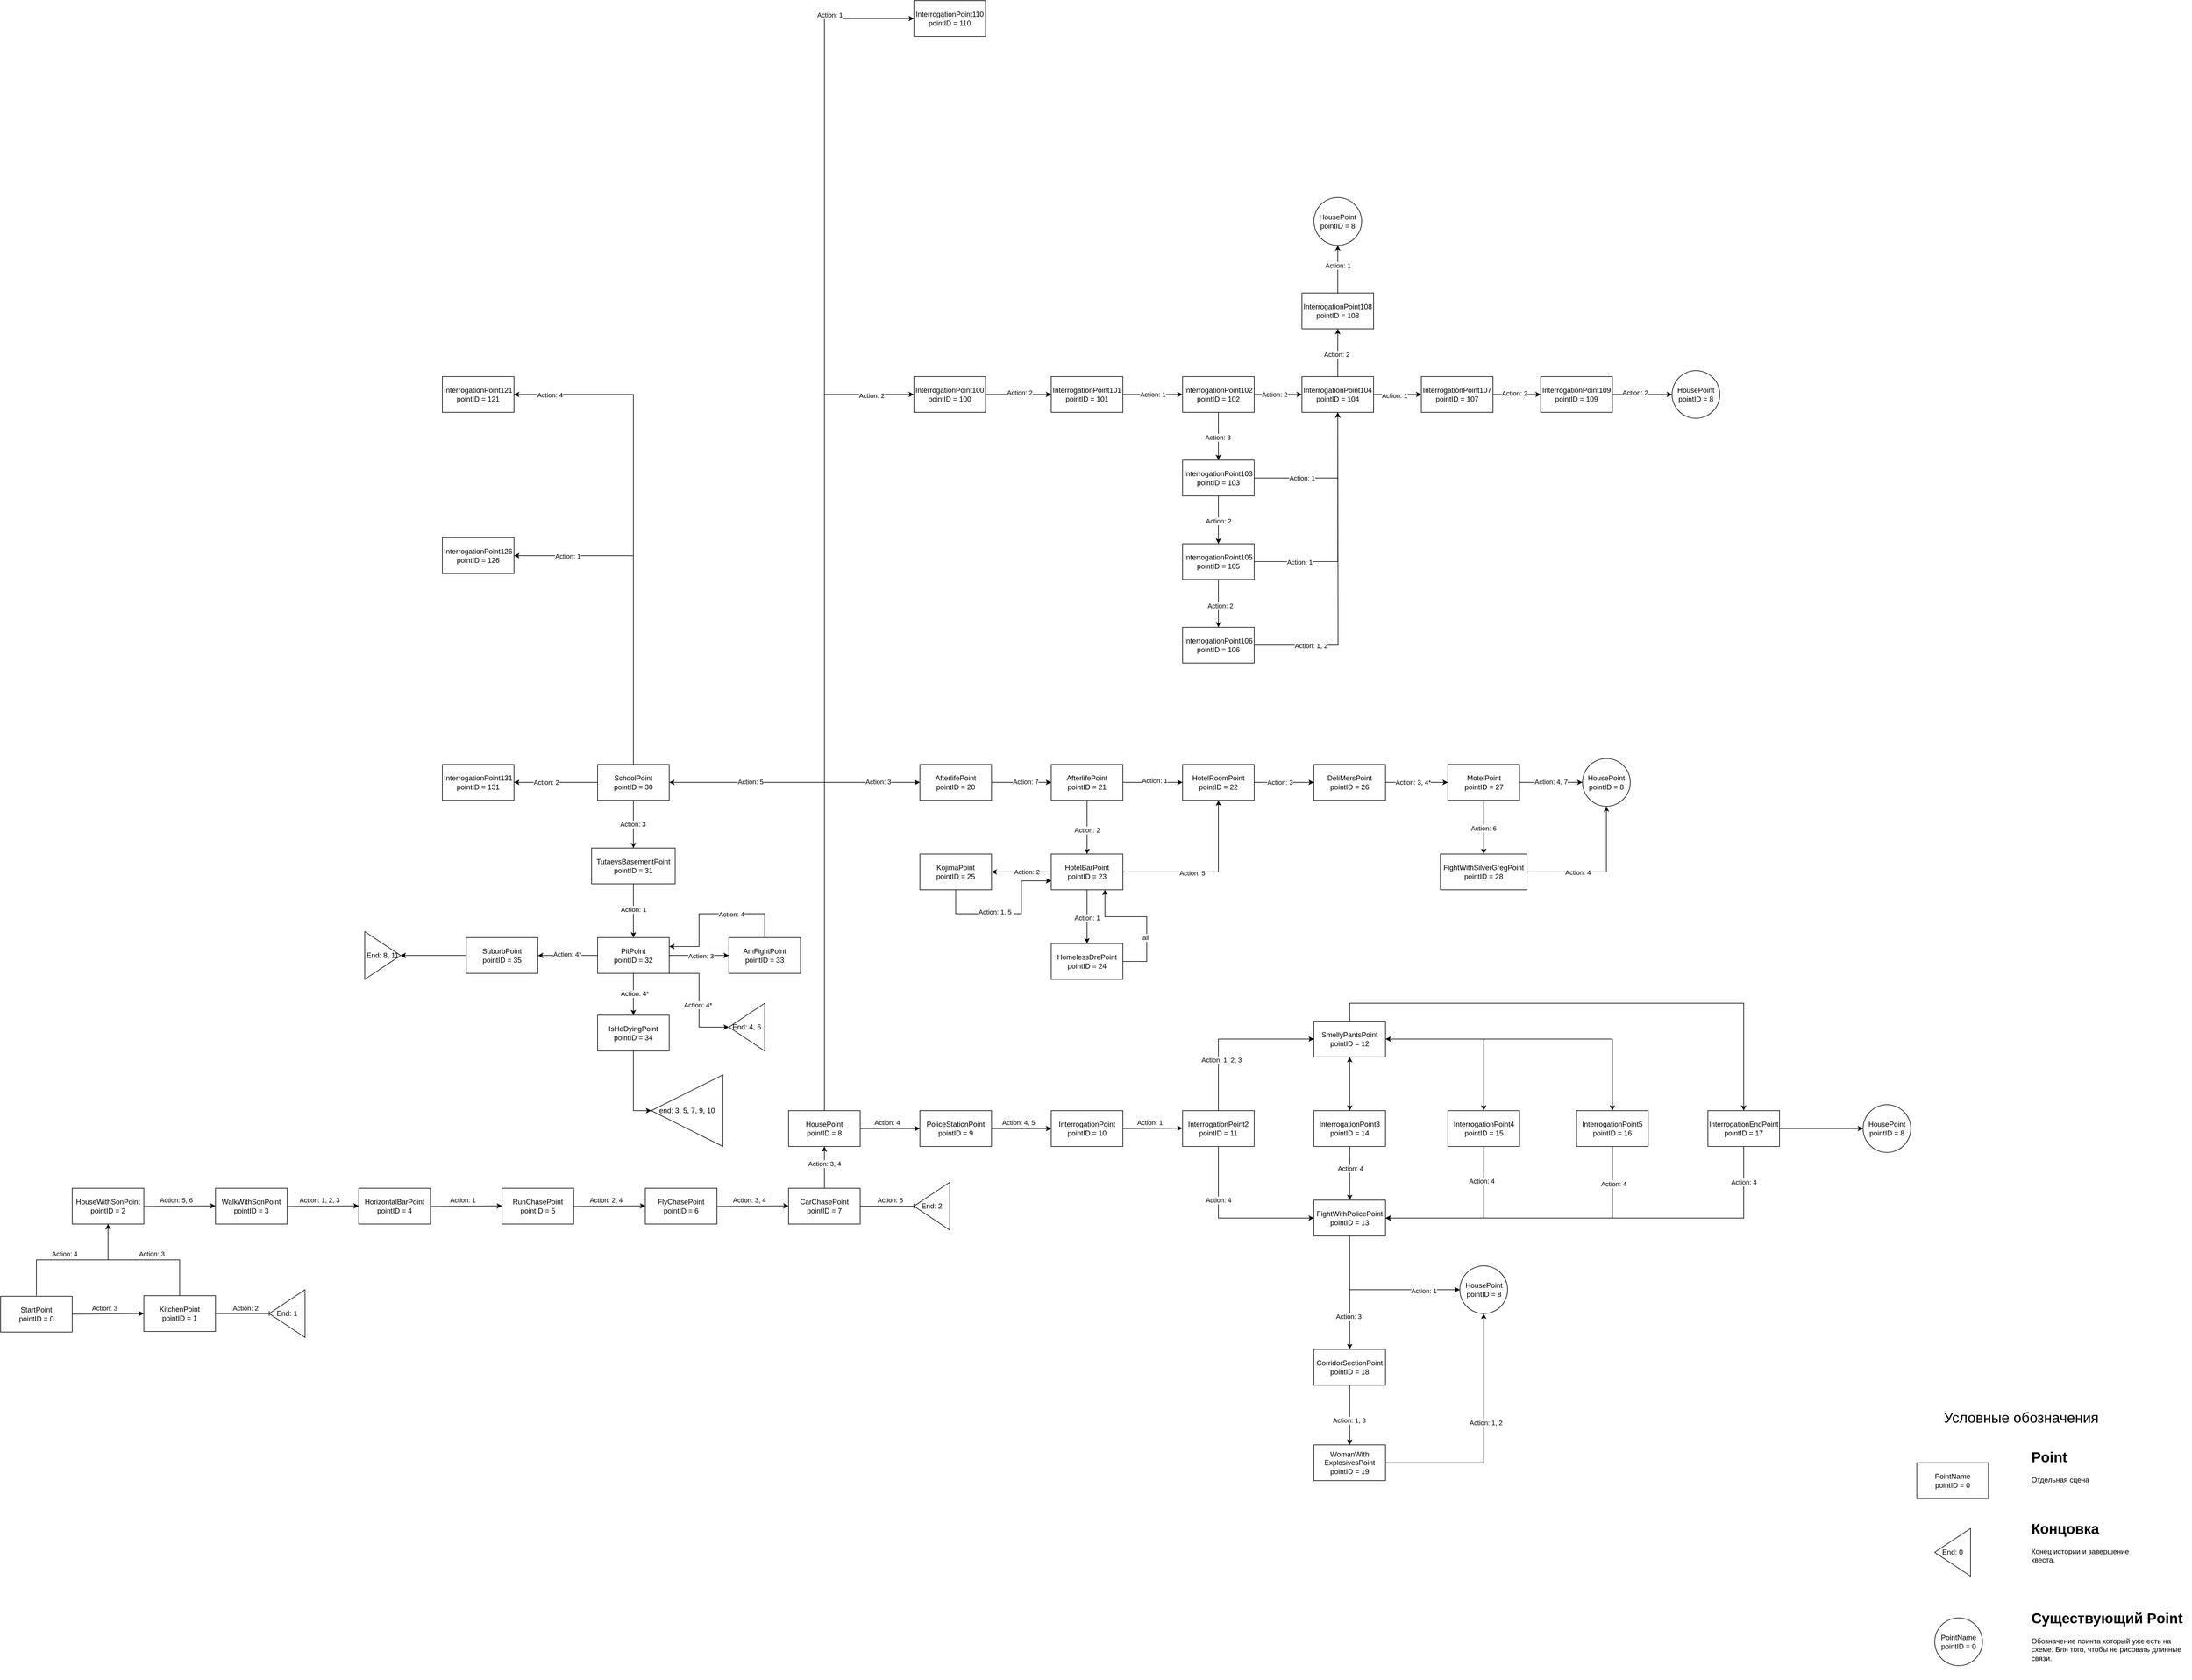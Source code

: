 <mxfile version="26.2.13">
  <diagram name="Страница — 1" id="p0ShyGb3pzNmKUtaO22K">
    <mxGraphModel dx="2302" dy="3547" grid="1" gridSize="10" guides="1" tooltips="1" connect="1" arrows="1" fold="1" page="1" pageScale="1" pageWidth="827" pageHeight="1169" math="0" shadow="0">
      <root>
        <mxCell id="0" />
        <mxCell id="1" parent="0" />
        <mxCell id="xmiPxxT9Rw788ktnEDXX-1" value="StartPoint&lt;div&gt;pointID = 0&lt;/div&gt;" style="rounded=0;whiteSpace=wrap;html=1;" parent="1" vertex="1">
          <mxGeometry x="350" y="251" width="120" height="60" as="geometry" />
        </mxCell>
        <mxCell id="QpHeZw29KCYezpNPyF4--2" style="edgeStyle=orthogonalEdgeStyle;rounded=0;orthogonalLoop=1;jettySize=auto;html=1;exitX=1;exitY=0.5;exitDx=0;exitDy=0;endArrow=baseDash;endFill=0;" parent="1" source="xmiPxxT9Rw788ktnEDXX-2" edge="1">
          <mxGeometry relative="1" as="geometry">
            <mxPoint x="800" y="280" as="targetPoint" />
          </mxGeometry>
        </mxCell>
        <mxCell id="QpHeZw29KCYezpNPyF4--5" value="Action: 2" style="edgeLabel;html=1;align=center;verticalAlign=middle;resizable=0;points=[];" parent="QpHeZw29KCYezpNPyF4--2" vertex="1" connectable="0">
          <mxGeometry x="0.111" y="2" relative="1" as="geometry">
            <mxPoint y="-8" as="offset" />
          </mxGeometry>
        </mxCell>
        <mxCell id="xmiPxxT9Rw788ktnEDXX-2" value="&lt;div&gt;KitchenPoint&lt;/div&gt;&lt;div&gt;pointID = 1&lt;/div&gt;" style="rounded=0;whiteSpace=wrap;html=1;" parent="1" vertex="1">
          <mxGeometry x="590" y="250" width="120" height="60" as="geometry" />
        </mxCell>
        <mxCell id="xmiPxxT9Rw788ktnEDXX-3" value="" style="endArrow=classic;html=1;rounded=0;exitX=1;exitY=0.5;exitDx=0;exitDy=0;entryX=0;entryY=0.5;entryDx=0;entryDy=0;" parent="1" source="xmiPxxT9Rw788ktnEDXX-1" target="xmiPxxT9Rw788ktnEDXX-2" edge="1">
          <mxGeometry width="50" height="50" relative="1" as="geometry">
            <mxPoint x="390" y="360" as="sourcePoint" />
            <mxPoint x="440" y="310" as="targetPoint" />
          </mxGeometry>
        </mxCell>
        <mxCell id="xmiPxxT9Rw788ktnEDXX-4" value="Action:&amp;nbsp;3" style="edgeLabel;html=1;align=center;verticalAlign=middle;resizable=0;points=[];" parent="xmiPxxT9Rw788ktnEDXX-3" vertex="1" connectable="0">
          <mxGeometry x="-0.109" relative="1" as="geometry">
            <mxPoint y="-10" as="offset" />
          </mxGeometry>
        </mxCell>
        <mxCell id="QpHeZw29KCYezpNPyF4--6" value="End: 1" style="triangle;whiteSpace=wrap;html=1;direction=west;" parent="1" vertex="1">
          <mxGeometry x="800" y="240" width="60" height="80" as="geometry" />
        </mxCell>
        <mxCell id="FefC8wVvbT32vBzwHGbJ-1" value="HouseWithSonPoint&lt;div&gt;pointID = 2&lt;/div&gt;" style="rounded=0;whiteSpace=wrap;html=1;" parent="1" vertex="1">
          <mxGeometry x="470" y="70" width="120" height="60" as="geometry" />
        </mxCell>
        <mxCell id="FefC8wVvbT32vBzwHGbJ-2" value="" style="endArrow=classic;html=1;rounded=0;entryX=0.5;entryY=1;entryDx=0;entryDy=0;edgeStyle=orthogonalEdgeStyle;" parent="1" target="FefC8wVvbT32vBzwHGbJ-1" edge="1">
          <mxGeometry width="50" height="50" relative="1" as="geometry">
            <mxPoint x="410" y="250" as="sourcePoint" />
            <mxPoint x="600" y="290" as="targetPoint" />
            <Array as="points">
              <mxPoint x="410" y="190" />
              <mxPoint x="530" y="190" />
            </Array>
          </mxGeometry>
        </mxCell>
        <mxCell id="FefC8wVvbT32vBzwHGbJ-3" value="Action: 4" style="edgeLabel;html=1;align=center;verticalAlign=middle;resizable=0;points=[];" parent="FefC8wVvbT32vBzwHGbJ-2" vertex="1" connectable="0">
          <mxGeometry x="-0.109" relative="1" as="geometry">
            <mxPoint y="-10" as="offset" />
          </mxGeometry>
        </mxCell>
        <mxCell id="FefC8wVvbT32vBzwHGbJ-4" value="" style="endArrow=classic;html=1;rounded=0;edgeStyle=orthogonalEdgeStyle;exitX=0.5;exitY=0;exitDx=0;exitDy=0;" parent="1" source="xmiPxxT9Rw788ktnEDXX-2" edge="1">
          <mxGeometry width="50" height="50" relative="1" as="geometry">
            <mxPoint x="420" y="260" as="sourcePoint" />
            <mxPoint x="530" y="130" as="targetPoint" />
            <Array as="points">
              <mxPoint x="650" y="190" />
              <mxPoint x="530" y="190" />
            </Array>
          </mxGeometry>
        </mxCell>
        <mxCell id="FefC8wVvbT32vBzwHGbJ-5" value="Action:&amp;nbsp;3" style="edgeLabel;html=1;align=center;verticalAlign=middle;resizable=0;points=[];" parent="FefC8wVvbT32vBzwHGbJ-4" vertex="1" connectable="0">
          <mxGeometry x="-0.109" relative="1" as="geometry">
            <mxPoint y="-10" as="offset" />
          </mxGeometry>
        </mxCell>
        <mxCell id="FefC8wVvbT32vBzwHGbJ-7" value="" style="endArrow=classic;html=1;rounded=0;exitX=1;exitY=0.5;exitDx=0;exitDy=0;entryX=0;entryY=0.5;entryDx=0;entryDy=0;" parent="1" edge="1">
          <mxGeometry width="50" height="50" relative="1" as="geometry">
            <mxPoint x="590" y="100.5" as="sourcePoint" />
            <mxPoint x="710" y="99.5" as="targetPoint" />
          </mxGeometry>
        </mxCell>
        <mxCell id="FefC8wVvbT32vBzwHGbJ-8" value="Action: 5, 6" style="edgeLabel;html=1;align=center;verticalAlign=middle;resizable=0;points=[];" parent="FefC8wVvbT32vBzwHGbJ-7" vertex="1" connectable="0">
          <mxGeometry x="-0.109" relative="1" as="geometry">
            <mxPoint y="-10" as="offset" />
          </mxGeometry>
        </mxCell>
        <mxCell id="FefC8wVvbT32vBzwHGbJ-9" value="&lt;div&gt;Walk&lt;span style=&quot;background-color: transparent; color: light-dark(rgb(0, 0, 0), rgb(255, 255, 255));&quot;&gt;WithSonPoint&lt;/span&gt;&lt;/div&gt;&lt;div&gt;pointID = 3&lt;/div&gt;" style="rounded=0;whiteSpace=wrap;html=1;" parent="1" vertex="1">
          <mxGeometry x="710" y="70" width="120" height="60" as="geometry" />
        </mxCell>
        <mxCell id="0cbosNzy5yZj6OdelhLF-1" value="&lt;div&gt;HorizontalBarPoint&lt;/div&gt;&lt;div&gt;pointID = 4&lt;/div&gt;" style="rounded=0;whiteSpace=wrap;html=1;" parent="1" vertex="1">
          <mxGeometry x="950" y="70" width="120" height="60" as="geometry" />
        </mxCell>
        <mxCell id="0cbosNzy5yZj6OdelhLF-2" value="" style="endArrow=classic;html=1;rounded=0;exitX=1;exitY=0.5;exitDx=0;exitDy=0;entryX=0;entryY=0.5;entryDx=0;entryDy=0;" parent="1" edge="1">
          <mxGeometry width="50" height="50" relative="1" as="geometry">
            <mxPoint x="830" y="100.5" as="sourcePoint" />
            <mxPoint x="950" y="99.5" as="targetPoint" />
          </mxGeometry>
        </mxCell>
        <mxCell id="0cbosNzy5yZj6OdelhLF-3" value="Action: 1, 2, 3" style="edgeLabel;html=1;align=center;verticalAlign=middle;resizable=0;points=[];" parent="0cbosNzy5yZj6OdelhLF-2" vertex="1" connectable="0">
          <mxGeometry x="-0.109" relative="1" as="geometry">
            <mxPoint y="-10" as="offset" />
          </mxGeometry>
        </mxCell>
        <mxCell id="0cbosNzy5yZj6OdelhLF-4" value="&lt;div&gt;RunChasePoint&lt;/div&gt;&lt;div&gt;pointID = 5&lt;/div&gt;" style="rounded=0;whiteSpace=wrap;html=1;" parent="1" vertex="1">
          <mxGeometry x="1190" y="70" width="120" height="60" as="geometry" />
        </mxCell>
        <mxCell id="0cbosNzy5yZj6OdelhLF-5" value="" style="endArrow=classic;html=1;rounded=0;exitX=1;exitY=0.5;exitDx=0;exitDy=0;entryX=0;entryY=0.5;entryDx=0;entryDy=0;" parent="1" edge="1">
          <mxGeometry width="50" height="50" relative="1" as="geometry">
            <mxPoint x="1070" y="100.5" as="sourcePoint" />
            <mxPoint x="1190" y="99.5" as="targetPoint" />
          </mxGeometry>
        </mxCell>
        <mxCell id="0cbosNzy5yZj6OdelhLF-6" value="Action: 1" style="edgeLabel;html=1;align=center;verticalAlign=middle;resizable=0;points=[];" parent="0cbosNzy5yZj6OdelhLF-5" vertex="1" connectable="0">
          <mxGeometry x="-0.109" relative="1" as="geometry">
            <mxPoint y="-10" as="offset" />
          </mxGeometry>
        </mxCell>
        <mxCell id="0cbosNzy5yZj6OdelhLF-7" value="&lt;div&gt;FlyChasePoint&lt;/div&gt;&lt;div&gt;pointID = 6&lt;/div&gt;" style="rounded=0;whiteSpace=wrap;html=1;" parent="1" vertex="1">
          <mxGeometry x="1430" y="70" width="120" height="60" as="geometry" />
        </mxCell>
        <mxCell id="0cbosNzy5yZj6OdelhLF-8" value="" style="endArrow=classic;html=1;rounded=0;exitX=1;exitY=0.5;exitDx=0;exitDy=0;entryX=0;entryY=0.5;entryDx=0;entryDy=0;" parent="1" edge="1">
          <mxGeometry width="50" height="50" relative="1" as="geometry">
            <mxPoint x="1310" y="100.5" as="sourcePoint" />
            <mxPoint x="1430" y="99.5" as="targetPoint" />
          </mxGeometry>
        </mxCell>
        <mxCell id="0cbosNzy5yZj6OdelhLF-9" value="Action: 2, 4" style="edgeLabel;html=1;align=center;verticalAlign=middle;resizable=0;points=[];" parent="0cbosNzy5yZj6OdelhLF-8" vertex="1" connectable="0">
          <mxGeometry x="-0.109" relative="1" as="geometry">
            <mxPoint y="-10" as="offset" />
          </mxGeometry>
        </mxCell>
        <mxCell id="0cbosNzy5yZj6OdelhLF-10" value="&lt;div&gt;CarChasePoint&lt;/div&gt;&lt;div&gt;pointID = 7&lt;/div&gt;" style="rounded=0;whiteSpace=wrap;html=1;" parent="1" vertex="1">
          <mxGeometry x="1670" y="70" width="120" height="60" as="geometry" />
        </mxCell>
        <mxCell id="0cbosNzy5yZj6OdelhLF-11" value="" style="endArrow=classic;html=1;rounded=0;exitX=1;exitY=0.5;exitDx=0;exitDy=0;entryX=0;entryY=0.5;entryDx=0;entryDy=0;" parent="1" edge="1">
          <mxGeometry width="50" height="50" relative="1" as="geometry">
            <mxPoint x="1550" y="100.5" as="sourcePoint" />
            <mxPoint x="1670" y="99.5" as="targetPoint" />
          </mxGeometry>
        </mxCell>
        <mxCell id="0cbosNzy5yZj6OdelhLF-12" value="Action: 3, 4" style="edgeLabel;html=1;align=center;verticalAlign=middle;resizable=0;points=[];" parent="0cbosNzy5yZj6OdelhLF-11" vertex="1" connectable="0">
          <mxGeometry x="-0.109" relative="1" as="geometry">
            <mxPoint y="-10" as="offset" />
          </mxGeometry>
        </mxCell>
        <mxCell id="0cbosNzy5yZj6OdelhLF-13" style="edgeStyle=orthogonalEdgeStyle;rounded=0;orthogonalLoop=1;jettySize=auto;html=1;exitX=1;exitY=0.5;exitDx=0;exitDy=0;endArrow=baseDash;endFill=0;" parent="1" edge="1">
          <mxGeometry relative="1" as="geometry">
            <mxPoint x="1880" y="100" as="targetPoint" />
            <mxPoint x="1790" y="100" as="sourcePoint" />
          </mxGeometry>
        </mxCell>
        <mxCell id="0cbosNzy5yZj6OdelhLF-14" value="Action: 5" style="edgeLabel;html=1;align=center;verticalAlign=middle;resizable=0;points=[];" parent="0cbosNzy5yZj6OdelhLF-13" vertex="1" connectable="0">
          <mxGeometry x="0.111" y="2" relative="1" as="geometry">
            <mxPoint y="-8" as="offset" />
          </mxGeometry>
        </mxCell>
        <mxCell id="0cbosNzy5yZj6OdelhLF-15" value="End: 2" style="triangle;whiteSpace=wrap;html=1;direction=west;" parent="1" vertex="1">
          <mxGeometry x="1880" y="60" width="60" height="80" as="geometry" />
        </mxCell>
        <mxCell id="O4mIAlOWeulZMggRuGy--43" style="edgeStyle=orthogonalEdgeStyle;rounded=0;orthogonalLoop=1;jettySize=auto;html=1;exitX=0.5;exitY=0;exitDx=0;exitDy=0;entryX=0;entryY=0.5;entryDx=0;entryDy=0;" parent="1" source="0cbosNzy5yZj6OdelhLF-16" target="O4mIAlOWeulZMggRuGy--42" edge="1">
          <mxGeometry relative="1" as="geometry" />
        </mxCell>
        <mxCell id="O4mIAlOWeulZMggRuGy--81" value="Action: 3" style="edgeLabel;html=1;align=center;verticalAlign=middle;resizable=0;points=[];" parent="O4mIAlOWeulZMggRuGy--43" vertex="1" connectable="0">
          <mxGeometry x="0.801" y="1" relative="1" as="geometry">
            <mxPoint as="offset" />
          </mxGeometry>
        </mxCell>
        <mxCell id="O4mIAlOWeulZMggRuGy--83" style="edgeStyle=orthogonalEdgeStyle;rounded=0;orthogonalLoop=1;jettySize=auto;html=1;exitX=0.5;exitY=0;exitDx=0;exitDy=0;entryX=1;entryY=0.5;entryDx=0;entryDy=0;" parent="1" source="0cbosNzy5yZj6OdelhLF-16" target="O4mIAlOWeulZMggRuGy--82" edge="1">
          <mxGeometry relative="1" as="geometry" />
        </mxCell>
        <mxCell id="O4mIAlOWeulZMggRuGy--84" value="Action: 5" style="edgeLabel;html=1;align=center;verticalAlign=middle;resizable=0;points=[];" parent="O4mIAlOWeulZMggRuGy--83" vertex="1" connectable="0">
          <mxGeometry x="0.666" y="-1" relative="1" as="geometry">
            <mxPoint as="offset" />
          </mxGeometry>
        </mxCell>
        <mxCell id="O4mIAlOWeulZMggRuGy--121" style="edgeStyle=orthogonalEdgeStyle;rounded=0;orthogonalLoop=1;jettySize=auto;html=1;exitX=0.5;exitY=0;exitDx=0;exitDy=0;entryX=0;entryY=0.5;entryDx=0;entryDy=0;" parent="1" source="0cbosNzy5yZj6OdelhLF-16" target="O4mIAlOWeulZMggRuGy--120" edge="1">
          <mxGeometry relative="1" as="geometry" />
        </mxCell>
        <mxCell id="O4mIAlOWeulZMggRuGy--122" value="Action: 1" style="edgeLabel;html=1;align=center;verticalAlign=middle;resizable=0;points=[];" parent="O4mIAlOWeulZMggRuGy--121" vertex="1" connectable="0">
          <mxGeometry x="0.858" y="6" relative="1" as="geometry">
            <mxPoint x="-1" as="offset" />
          </mxGeometry>
        </mxCell>
        <mxCell id="O4mIAlOWeulZMggRuGy--124" style="edgeStyle=orthogonalEdgeStyle;rounded=0;orthogonalLoop=1;jettySize=auto;html=1;exitX=0.5;exitY=0;exitDx=0;exitDy=0;entryX=0;entryY=0.5;entryDx=0;entryDy=0;" parent="1" source="0cbosNzy5yZj6OdelhLF-16" target="O4mIAlOWeulZMggRuGy--123" edge="1">
          <mxGeometry relative="1" as="geometry" />
        </mxCell>
        <mxCell id="O4mIAlOWeulZMggRuGy--125" value="Action: 2" style="edgeLabel;html=1;align=center;verticalAlign=middle;resizable=0;points=[];" parent="O4mIAlOWeulZMggRuGy--124" vertex="1" connectable="0">
          <mxGeometry x="0.895" y="-2" relative="1" as="geometry">
            <mxPoint as="offset" />
          </mxGeometry>
        </mxCell>
        <mxCell id="0cbosNzy5yZj6OdelhLF-16" value="&lt;div&gt;HousePoint&lt;/div&gt;&lt;div&gt;pointID = 8&lt;/div&gt;" style="rounded=0;whiteSpace=wrap;html=1;" parent="1" vertex="1">
          <mxGeometry x="1670" y="-60" width="120" height="60" as="geometry" />
        </mxCell>
        <mxCell id="0cbosNzy5yZj6OdelhLF-17" value="" style="endArrow=classic;html=1;rounded=0;exitX=0.5;exitY=0;exitDx=0;exitDy=0;entryX=0.5;entryY=1;entryDx=0;entryDy=0;" parent="1" source="0cbosNzy5yZj6OdelhLF-10" target="0cbosNzy5yZj6OdelhLF-16" edge="1">
          <mxGeometry width="50" height="50" relative="1" as="geometry">
            <mxPoint x="1560" y="110.5" as="sourcePoint" />
            <mxPoint x="1680" y="109.5" as="targetPoint" />
          </mxGeometry>
        </mxCell>
        <mxCell id="0cbosNzy5yZj6OdelhLF-18" value="Action: 3, 4" style="edgeLabel;html=1;align=center;verticalAlign=middle;resizable=0;points=[];" parent="0cbosNzy5yZj6OdelhLF-17" vertex="1" connectable="0">
          <mxGeometry x="-0.109" relative="1" as="geometry">
            <mxPoint y="-10" as="offset" />
          </mxGeometry>
        </mxCell>
        <mxCell id="NQ0URJB9vC48iIyCKsFT-1" value="&lt;div&gt;PoliceStationPoint&lt;/div&gt;&lt;div&gt;pointID = 9&lt;/div&gt;" style="rounded=0;whiteSpace=wrap;html=1;" parent="1" vertex="1">
          <mxGeometry x="1890" y="-60" width="120" height="60" as="geometry" />
        </mxCell>
        <mxCell id="NQ0URJB9vC48iIyCKsFT-2" value="" style="endArrow=classic;html=1;rounded=0;exitX=1;exitY=0.5;exitDx=0;exitDy=0;entryX=0;entryY=0.5;entryDx=0;entryDy=0;" parent="1" source="0cbosNzy5yZj6OdelhLF-16" target="NQ0URJB9vC48iIyCKsFT-1" edge="1">
          <mxGeometry width="50" height="50" relative="1" as="geometry">
            <mxPoint x="1740" y="80" as="sourcePoint" />
            <mxPoint x="1740" y="10" as="targetPoint" />
          </mxGeometry>
        </mxCell>
        <mxCell id="NQ0URJB9vC48iIyCKsFT-3" value="Action: 4" style="edgeLabel;html=1;align=center;verticalAlign=middle;resizable=0;points=[];" parent="NQ0URJB9vC48iIyCKsFT-2" vertex="1" connectable="0">
          <mxGeometry x="-0.109" relative="1" as="geometry">
            <mxPoint y="-10" as="offset" />
          </mxGeometry>
        </mxCell>
        <mxCell id="NQ0URJB9vC48iIyCKsFT-5" value="&lt;div&gt;InterrogationPoint&lt;/div&gt;&lt;div&gt;pointID = 10&lt;/div&gt;" style="rounded=0;whiteSpace=wrap;html=1;" parent="1" vertex="1">
          <mxGeometry x="2110" y="-60" width="120" height="60" as="geometry" />
        </mxCell>
        <mxCell id="NQ0URJB9vC48iIyCKsFT-6" value="" style="endArrow=classic;html=1;rounded=0;exitX=1;exitY=0.5;exitDx=0;exitDy=0;entryX=0;entryY=0.5;entryDx=0;entryDy=0;" parent="1" source="NQ0URJB9vC48iIyCKsFT-1" target="NQ0URJB9vC48iIyCKsFT-5" edge="1">
          <mxGeometry width="50" height="50" relative="1" as="geometry">
            <mxPoint x="1800" y="-20" as="sourcePoint" />
            <mxPoint x="1900" y="-20" as="targetPoint" />
          </mxGeometry>
        </mxCell>
        <mxCell id="NQ0URJB9vC48iIyCKsFT-7" value="Action: 4, 5" style="edgeLabel;html=1;align=center;verticalAlign=middle;resizable=0;points=[];" parent="NQ0URJB9vC48iIyCKsFT-6" vertex="1" connectable="0">
          <mxGeometry x="-0.109" relative="1" as="geometry">
            <mxPoint y="-10" as="offset" />
          </mxGeometry>
        </mxCell>
        <mxCell id="itiCUzb75vecK923FIEJ-9" style="edgeStyle=orthogonalEdgeStyle;rounded=0;orthogonalLoop=1;jettySize=auto;html=1;exitX=0.5;exitY=1;exitDx=0;exitDy=0;entryX=0;entryY=0.5;entryDx=0;entryDy=0;" parent="1" source="itiCUzb75vecK923FIEJ-1" target="itiCUzb75vecK923FIEJ-6" edge="1">
          <mxGeometry relative="1" as="geometry" />
        </mxCell>
        <mxCell id="itiCUzb75vecK923FIEJ-10" value="Action: 4" style="edgeLabel;html=1;align=center;verticalAlign=middle;resizable=0;points=[];" parent="itiCUzb75vecK923FIEJ-9" vertex="1" connectable="0">
          <mxGeometry x="-0.089" relative="1" as="geometry">
            <mxPoint x="-8" y="-30" as="offset" />
          </mxGeometry>
        </mxCell>
        <mxCell id="itiCUzb75vecK923FIEJ-1" value="&lt;div&gt;InterrogationPoint2&lt;/div&gt;&lt;div&gt;pointID = 11&lt;/div&gt;" style="rounded=0;whiteSpace=wrap;html=1;" parent="1" vertex="1">
          <mxGeometry x="2330" y="-60" width="120" height="60" as="geometry" />
        </mxCell>
        <mxCell id="itiCUzb75vecK923FIEJ-2" value="" style="endArrow=classic;html=1;rounded=0;entryX=0;entryY=0.5;entryDx=0;entryDy=0;exitX=1;exitY=0.5;exitDx=0;exitDy=0;" parent="1" source="NQ0URJB9vC48iIyCKsFT-5" edge="1">
          <mxGeometry width="50" height="50" relative="1" as="geometry">
            <mxPoint x="2260" y="-60" as="sourcePoint" />
            <mxPoint x="2330" y="-30.5" as="targetPoint" />
          </mxGeometry>
        </mxCell>
        <mxCell id="itiCUzb75vecK923FIEJ-3" value="Action: 1" style="edgeLabel;html=1;align=center;verticalAlign=middle;resizable=0;points=[];" parent="itiCUzb75vecK923FIEJ-2" vertex="1" connectable="0">
          <mxGeometry x="-0.109" relative="1" as="geometry">
            <mxPoint y="-10" as="offset" />
          </mxGeometry>
        </mxCell>
        <mxCell id="O4mIAlOWeulZMggRuGy--1" style="edgeStyle=orthogonalEdgeStyle;rounded=0;orthogonalLoop=1;jettySize=auto;html=1;exitX=0.5;exitY=1;exitDx=0;exitDy=0;entryX=0.5;entryY=0;entryDx=0;entryDy=0;" parent="1" source="itiCUzb75vecK923FIEJ-4" target="itiCUzb75vecK923FIEJ-11" edge="1">
          <mxGeometry relative="1" as="geometry" />
        </mxCell>
        <mxCell id="O4mIAlOWeulZMggRuGy--7" style="edgeStyle=orthogonalEdgeStyle;rounded=0;orthogonalLoop=1;jettySize=auto;html=1;exitX=1;exitY=0.5;exitDx=0;exitDy=0;entryX=0.5;entryY=0;entryDx=0;entryDy=0;" parent="1" source="itiCUzb75vecK923FIEJ-4" target="O4mIAlOWeulZMggRuGy--5" edge="1">
          <mxGeometry relative="1" as="geometry" />
        </mxCell>
        <mxCell id="O4mIAlOWeulZMggRuGy--16" style="edgeStyle=orthogonalEdgeStyle;rounded=0;orthogonalLoop=1;jettySize=auto;html=1;exitX=0.5;exitY=0;exitDx=0;exitDy=0;entryX=0.5;entryY=0;entryDx=0;entryDy=0;" parent="1" source="itiCUzb75vecK923FIEJ-4" target="O4mIAlOWeulZMggRuGy--15" edge="1">
          <mxGeometry relative="1" as="geometry">
            <Array as="points">
              <mxPoint x="2610" y="-240" />
              <mxPoint x="3270" y="-240" />
            </Array>
          </mxGeometry>
        </mxCell>
        <mxCell id="itiCUzb75vecK923FIEJ-4" value="&lt;div&gt;SmellyPantsPoint&lt;/div&gt;&lt;div&gt;pointID = 12&lt;/div&gt;" style="rounded=0;whiteSpace=wrap;html=1;" parent="1" vertex="1">
          <mxGeometry x="2550" y="-210" width="120" height="60" as="geometry" />
        </mxCell>
        <mxCell id="O4mIAlOWeulZMggRuGy--32" style="edgeStyle=orthogonalEdgeStyle;rounded=0;orthogonalLoop=1;jettySize=auto;html=1;exitX=0.5;exitY=1;exitDx=0;exitDy=0;entryX=0;entryY=0.5;entryDx=0;entryDy=0;" parent="1" source="itiCUzb75vecK923FIEJ-6" target="O4mIAlOWeulZMggRuGy--31" edge="1">
          <mxGeometry relative="1" as="geometry" />
        </mxCell>
        <mxCell id="O4mIAlOWeulZMggRuGy--33" value="Action: 1" style="edgeLabel;html=1;align=center;verticalAlign=middle;resizable=0;points=[];" parent="O4mIAlOWeulZMggRuGy--32" vertex="1" connectable="0">
          <mxGeometry x="0.547" y="-2" relative="1" as="geometry">
            <mxPoint x="1" as="offset" />
          </mxGeometry>
        </mxCell>
        <mxCell id="O4mIAlOWeulZMggRuGy--35" style="edgeStyle=orthogonalEdgeStyle;rounded=0;orthogonalLoop=1;jettySize=auto;html=1;exitX=0.5;exitY=1;exitDx=0;exitDy=0;entryX=0.5;entryY=0;entryDx=0;entryDy=0;" parent="1" source="itiCUzb75vecK923FIEJ-6" target="O4mIAlOWeulZMggRuGy--34" edge="1">
          <mxGeometry relative="1" as="geometry" />
        </mxCell>
        <mxCell id="O4mIAlOWeulZMggRuGy--36" value="Action: 3" style="edgeLabel;html=1;align=center;verticalAlign=middle;resizable=0;points=[];" parent="O4mIAlOWeulZMggRuGy--35" vertex="1" connectable="0">
          <mxGeometry x="0.405" y="-2" relative="1" as="geometry">
            <mxPoint y="1" as="offset" />
          </mxGeometry>
        </mxCell>
        <mxCell id="itiCUzb75vecK923FIEJ-6" value="&lt;div&gt;FightWithPolicePoint&lt;/div&gt;&lt;div&gt;pointID = 13&lt;/div&gt;" style="rounded=0;whiteSpace=wrap;html=1;" parent="1" vertex="1">
          <mxGeometry x="2550" y="90" width="120" height="60" as="geometry" />
        </mxCell>
        <mxCell id="itiCUzb75vecK923FIEJ-7" value="" style="endArrow=classic;html=1;rounded=0;entryX=0;entryY=0.5;entryDx=0;entryDy=0;exitX=0.5;exitY=0;exitDx=0;exitDy=0;edgeStyle=orthogonalEdgeStyle;" parent="1" source="itiCUzb75vecK923FIEJ-1" target="itiCUzb75vecK923FIEJ-4" edge="1">
          <mxGeometry width="50" height="50" relative="1" as="geometry">
            <mxPoint x="2240" y="-20" as="sourcePoint" />
            <mxPoint x="2340" y="-20.5" as="targetPoint" />
          </mxGeometry>
        </mxCell>
        <mxCell id="itiCUzb75vecK923FIEJ-8" value="Action: 1, 2, 3" style="edgeLabel;html=1;align=center;verticalAlign=middle;resizable=0;points=[];" parent="itiCUzb75vecK923FIEJ-7" vertex="1" connectable="0">
          <mxGeometry x="-0.109" relative="1" as="geometry">
            <mxPoint y="35" as="offset" />
          </mxGeometry>
        </mxCell>
        <mxCell id="O4mIAlOWeulZMggRuGy--2" style="edgeStyle=orthogonalEdgeStyle;rounded=0;orthogonalLoop=1;jettySize=auto;html=1;exitX=0.5;exitY=0;exitDx=0;exitDy=0;" parent="1" source="itiCUzb75vecK923FIEJ-11" edge="1">
          <mxGeometry relative="1" as="geometry">
            <mxPoint x="2610" y="-150" as="targetPoint" />
          </mxGeometry>
        </mxCell>
        <mxCell id="O4mIAlOWeulZMggRuGy--3" style="edgeStyle=orthogonalEdgeStyle;rounded=0;orthogonalLoop=1;jettySize=auto;html=1;exitX=0.5;exitY=1;exitDx=0;exitDy=0;entryX=0.5;entryY=0;entryDx=0;entryDy=0;" parent="1" source="itiCUzb75vecK923FIEJ-11" target="itiCUzb75vecK923FIEJ-6" edge="1">
          <mxGeometry relative="1" as="geometry" />
        </mxCell>
        <mxCell id="O4mIAlOWeulZMggRuGy--4" value="Action: 4" style="edgeLabel;html=1;align=center;verticalAlign=middle;resizable=0;points=[];" parent="O4mIAlOWeulZMggRuGy--3" vertex="1" connectable="0">
          <mxGeometry x="-0.178" y="1" relative="1" as="geometry">
            <mxPoint as="offset" />
          </mxGeometry>
        </mxCell>
        <mxCell id="itiCUzb75vecK923FIEJ-11" value="&lt;div&gt;InterrogationPoint3&lt;/div&gt;&lt;div&gt;pointID = 14&lt;/div&gt;" style="rounded=0;whiteSpace=wrap;html=1;" parent="1" vertex="1">
          <mxGeometry x="2550" y="-60" width="120" height="60" as="geometry" />
        </mxCell>
        <mxCell id="O4mIAlOWeulZMggRuGy--6" style="edgeStyle=orthogonalEdgeStyle;rounded=0;orthogonalLoop=1;jettySize=auto;html=1;exitX=0.5;exitY=0;exitDx=0;exitDy=0;entryX=1;entryY=0.5;entryDx=0;entryDy=0;" parent="1" source="O4mIAlOWeulZMggRuGy--5" target="itiCUzb75vecK923FIEJ-4" edge="1">
          <mxGeometry relative="1" as="geometry" />
        </mxCell>
        <mxCell id="O4mIAlOWeulZMggRuGy--8" style="edgeStyle=orthogonalEdgeStyle;rounded=0;orthogonalLoop=1;jettySize=auto;html=1;exitX=0.5;exitY=1;exitDx=0;exitDy=0;entryX=1;entryY=0.5;entryDx=0;entryDy=0;" parent="1" source="O4mIAlOWeulZMggRuGy--5" target="itiCUzb75vecK923FIEJ-6" edge="1">
          <mxGeometry relative="1" as="geometry" />
        </mxCell>
        <mxCell id="O4mIAlOWeulZMggRuGy--9" value="&lt;span style=&quot;color: rgba(0, 0, 0, 0); font-family: monospace; font-size: 0px; text-align: start; background-color: rgb(27, 29, 30);&quot;&gt;%3CmxGraphModel%3E%3Croot%3E%3CmxCell%20id%3D%220%22%2F%3E%3CmxCell%20id%3D%221%22%20parent%3D%220%22%2F%3E%3CmxCell%20id%3D%222%22%20value%3D%22%26lt%3Bdiv%26gt%3BInterrogationPoint3%26lt%3B%2Fdiv%26gt%3B%26lt%3Bdiv%26gt%3BpointID%20%3D%2014%26lt%3B%2Fdiv%26gt%3B%22%20style%3D%22rounded%3D0%3BwhiteSpace%3Dwrap%3Bhtml%3D1%3B%22%20vertex%3D%221%22%20parent%3D%221%22%3E%3CmxGeometry%20x%3D%222550%22%20y%3D%22-60%22%20width%3D%22120%22%20height%3D%2260%22%20as%3D%22geometry%22%2F%3E%3C%2FmxCell%3E%3C%2Froot%3E%3C%2FmxGraphModel%3&lt;/span&gt;" style="edgeLabel;html=1;align=center;verticalAlign=middle;resizable=0;points=[];" parent="O4mIAlOWeulZMggRuGy--8" vertex="1" connectable="0">
          <mxGeometry x="-0.641" relative="1" as="geometry">
            <mxPoint as="offset" />
          </mxGeometry>
        </mxCell>
        <mxCell id="O4mIAlOWeulZMggRuGy--10" value="Action: 4" style="edgeLabel;html=1;align=center;verticalAlign=middle;resizable=0;points=[];" parent="O4mIAlOWeulZMggRuGy--8" vertex="1" connectable="0">
          <mxGeometry x="-0.592" y="-4" relative="1" as="geometry">
            <mxPoint as="offset" />
          </mxGeometry>
        </mxCell>
        <mxCell id="O4mIAlOWeulZMggRuGy--5" value="&lt;div&gt;InterrogationPoint4&lt;/div&gt;&lt;div&gt;pointID = 15&lt;/div&gt;" style="rounded=0;whiteSpace=wrap;html=1;" parent="1" vertex="1">
          <mxGeometry x="2774.5" y="-60" width="120" height="60" as="geometry" />
        </mxCell>
        <mxCell id="O4mIAlOWeulZMggRuGy--13" style="edgeStyle=orthogonalEdgeStyle;rounded=0;orthogonalLoop=1;jettySize=auto;html=1;exitX=0.5;exitY=1;exitDx=0;exitDy=0;entryX=1;entryY=0.5;entryDx=0;entryDy=0;" parent="1" source="O4mIAlOWeulZMggRuGy--11" target="itiCUzb75vecK923FIEJ-6" edge="1">
          <mxGeometry relative="1" as="geometry" />
        </mxCell>
        <mxCell id="O4mIAlOWeulZMggRuGy--14" value="Action: 4" style="edgeLabel;html=1;align=center;verticalAlign=middle;resizable=0;points=[];" parent="O4mIAlOWeulZMggRuGy--13" vertex="1" connectable="0">
          <mxGeometry x="-0.748" y="2" relative="1" as="geometry">
            <mxPoint as="offset" />
          </mxGeometry>
        </mxCell>
        <mxCell id="O4mIAlOWeulZMggRuGy--11" value="&lt;div&gt;InterrogationPoint5&lt;/div&gt;&lt;div&gt;pointID = 16&lt;/div&gt;" style="rounded=0;whiteSpace=wrap;html=1;" parent="1" vertex="1">
          <mxGeometry x="2990" y="-60" width="120" height="60" as="geometry" />
        </mxCell>
        <mxCell id="O4mIAlOWeulZMggRuGy--12" style="edgeStyle=orthogonalEdgeStyle;rounded=0;orthogonalLoop=1;jettySize=auto;html=1;exitX=1;exitY=0.5;exitDx=0;exitDy=0;entryX=0.5;entryY=0;entryDx=0;entryDy=0;" parent="1" source="itiCUzb75vecK923FIEJ-4" target="O4mIAlOWeulZMggRuGy--11" edge="1">
          <mxGeometry relative="1" as="geometry" />
        </mxCell>
        <mxCell id="O4mIAlOWeulZMggRuGy--17" style="edgeStyle=orthogonalEdgeStyle;rounded=0;orthogonalLoop=1;jettySize=auto;html=1;exitX=0.5;exitY=1;exitDx=0;exitDy=0;entryX=1;entryY=0.5;entryDx=0;entryDy=0;" parent="1" source="O4mIAlOWeulZMggRuGy--15" target="itiCUzb75vecK923FIEJ-6" edge="1">
          <mxGeometry relative="1" as="geometry" />
        </mxCell>
        <mxCell id="O4mIAlOWeulZMggRuGy--18" value="Action: 4" style="edgeLabel;html=1;align=center;verticalAlign=middle;resizable=0;points=[];" parent="O4mIAlOWeulZMggRuGy--17" vertex="1" connectable="0">
          <mxGeometry x="-0.869" y="1" relative="1" as="geometry">
            <mxPoint x="-1" y="13" as="offset" />
          </mxGeometry>
        </mxCell>
        <mxCell id="O4mIAlOWeulZMggRuGy--19" style="edgeStyle=orthogonalEdgeStyle;rounded=0;orthogonalLoop=1;jettySize=auto;html=1;exitX=1;exitY=0.5;exitDx=0;exitDy=0;entryX=0;entryY=0.5;entryDx=0;entryDy=0;" parent="1" source="O4mIAlOWeulZMggRuGy--15" target="O4mIAlOWeulZMggRuGy--21" edge="1">
          <mxGeometry relative="1" as="geometry">
            <mxPoint x="3420" y="-40" as="targetPoint" />
          </mxGeometry>
        </mxCell>
        <mxCell id="O4mIAlOWeulZMggRuGy--15" value="&lt;div&gt;InterrogationEndPoint&lt;/div&gt;&lt;div&gt;pointID = 17&lt;/div&gt;" style="rounded=0;whiteSpace=wrap;html=1;" parent="1" vertex="1">
          <mxGeometry x="3210" y="-60" width="120" height="60" as="geometry" />
        </mxCell>
        <mxCell id="O4mIAlOWeulZMggRuGy--21" value="&lt;div&gt;HousePoint&lt;/div&gt;&lt;div&gt;pointID = 8&lt;/div&gt;" style="ellipse;whiteSpace=wrap;html=1;aspect=fixed;" parent="1" vertex="1">
          <mxGeometry x="3470" y="-70" width="80" height="80" as="geometry" />
        </mxCell>
        <mxCell id="O4mIAlOWeulZMggRuGy--23" value="&lt;font style=&quot;font-size: 24px;&quot;&gt;Условные обозначения&lt;/font&gt;" style="text;html=1;align=center;verticalAlign=middle;whiteSpace=wrap;rounded=0;" parent="1" vertex="1">
          <mxGeometry x="3580" y="440" width="310" height="30" as="geometry" />
        </mxCell>
        <mxCell id="O4mIAlOWeulZMggRuGy--24" value="&lt;div&gt;PointName&lt;/div&gt;&lt;div&gt;pointID = 0&lt;/div&gt;" style="rounded=0;whiteSpace=wrap;html=1;" parent="1" vertex="1">
          <mxGeometry x="3560" y="530" width="120" height="60" as="geometry" />
        </mxCell>
        <mxCell id="O4mIAlOWeulZMggRuGy--25" value="&lt;h1 style=&quot;margin-top: 0px;&quot;&gt;Point&lt;/h1&gt;&lt;p&gt;Отдельная сцена&lt;/p&gt;" style="text;html=1;whiteSpace=wrap;overflow=hidden;rounded=0;" parent="1" vertex="1">
          <mxGeometry x="3750" y="500" width="270" height="120" as="geometry" />
        </mxCell>
        <mxCell id="O4mIAlOWeulZMggRuGy--26" value="End: 0" style="triangle;whiteSpace=wrap;html=1;direction=west;" parent="1" vertex="1">
          <mxGeometry x="3590" y="640" width="60" height="80" as="geometry" />
        </mxCell>
        <mxCell id="O4mIAlOWeulZMggRuGy--27" value="&lt;h1 style=&quot;margin-top: 0px;&quot;&gt;Концовка&lt;/h1&gt;&lt;p&gt;Конец истории и завершение квеста.&lt;/p&gt;" style="text;html=1;whiteSpace=wrap;overflow=hidden;rounded=0;" parent="1" vertex="1">
          <mxGeometry x="3750" y="620" width="180" height="120" as="geometry" />
        </mxCell>
        <mxCell id="O4mIAlOWeulZMggRuGy--29" value="&lt;div&gt;PointName&lt;/div&gt;&lt;div&gt;pointID = 0&lt;/div&gt;" style="ellipse;whiteSpace=wrap;html=1;aspect=fixed;" parent="1" vertex="1">
          <mxGeometry x="3590" y="790" width="80" height="80" as="geometry" />
        </mxCell>
        <mxCell id="O4mIAlOWeulZMggRuGy--30" value="&lt;h1 style=&quot;margin-top: 0px;&quot;&gt;Существующий Point&lt;/h1&gt;&lt;p&gt;Обозначение поинта который уже есть на схеме. Бля того, чтобы не рисовать длинные связи.&lt;/p&gt;" style="text;html=1;whiteSpace=wrap;overflow=hidden;rounded=0;" parent="1" vertex="1">
          <mxGeometry x="3750" y="770" width="270" height="120" as="geometry" />
        </mxCell>
        <mxCell id="O4mIAlOWeulZMggRuGy--31" value="&lt;div&gt;HousePoint&lt;/div&gt;&lt;div&gt;pointID = 8&lt;/div&gt;" style="ellipse;whiteSpace=wrap;html=1;aspect=fixed;" parent="1" vertex="1">
          <mxGeometry x="2794.5" y="200" width="80" height="80" as="geometry" />
        </mxCell>
        <mxCell id="O4mIAlOWeulZMggRuGy--38" style="edgeStyle=orthogonalEdgeStyle;rounded=0;orthogonalLoop=1;jettySize=auto;html=1;exitX=0.5;exitY=1;exitDx=0;exitDy=0;entryX=0.5;entryY=0;entryDx=0;entryDy=0;" parent="1" source="O4mIAlOWeulZMggRuGy--34" target="O4mIAlOWeulZMggRuGy--37" edge="1">
          <mxGeometry relative="1" as="geometry" />
        </mxCell>
        <mxCell id="O4mIAlOWeulZMggRuGy--39" value="Action: 1, 3" style="edgeLabel;html=1;align=center;verticalAlign=middle;resizable=0;points=[];" parent="O4mIAlOWeulZMggRuGy--38" vertex="1" connectable="0">
          <mxGeometry x="0.175" y="-1" relative="1" as="geometry">
            <mxPoint as="offset" />
          </mxGeometry>
        </mxCell>
        <mxCell id="O4mIAlOWeulZMggRuGy--34" value="&lt;div&gt;CorridorSectionPoint&lt;/div&gt;&lt;div&gt;pointID = 18&lt;/div&gt;" style="rounded=0;whiteSpace=wrap;html=1;" parent="1" vertex="1">
          <mxGeometry x="2550" y="340" width="120" height="60" as="geometry" />
        </mxCell>
        <mxCell id="O4mIAlOWeulZMggRuGy--40" style="edgeStyle=orthogonalEdgeStyle;rounded=0;orthogonalLoop=1;jettySize=auto;html=1;exitX=1;exitY=0.5;exitDx=0;exitDy=0;entryX=0.5;entryY=1;entryDx=0;entryDy=0;" parent="1" source="O4mIAlOWeulZMggRuGy--37" target="O4mIAlOWeulZMggRuGy--31" edge="1">
          <mxGeometry relative="1" as="geometry" />
        </mxCell>
        <mxCell id="O4mIAlOWeulZMggRuGy--41" value="Action: 1, 2" style="edgeLabel;html=1;align=center;verticalAlign=middle;resizable=0;points=[];" parent="O4mIAlOWeulZMggRuGy--40" vertex="1" connectable="0">
          <mxGeometry x="0.115" y="-3" relative="1" as="geometry">
            <mxPoint y="-1" as="offset" />
          </mxGeometry>
        </mxCell>
        <mxCell id="O4mIAlOWeulZMggRuGy--37" value="&lt;div&gt;WomanWith&lt;/div&gt;&lt;div&gt;ExplosivesPoint&lt;/div&gt;&lt;div&gt;pointID = 19&lt;/div&gt;" style="rounded=0;whiteSpace=wrap;html=1;" parent="1" vertex="1">
          <mxGeometry x="2550" y="500" width="120" height="60" as="geometry" />
        </mxCell>
        <mxCell id="O4mIAlOWeulZMggRuGy--46" style="edgeStyle=orthogonalEdgeStyle;rounded=0;orthogonalLoop=1;jettySize=auto;html=1;exitX=1;exitY=0.5;exitDx=0;exitDy=0;entryX=0;entryY=0.5;entryDx=0;entryDy=0;" parent="1" source="O4mIAlOWeulZMggRuGy--42" target="O4mIAlOWeulZMggRuGy--45" edge="1">
          <mxGeometry relative="1" as="geometry" />
        </mxCell>
        <mxCell id="O4mIAlOWeulZMggRuGy--47" value="Action: 7" style="edgeLabel;html=1;align=center;verticalAlign=middle;resizable=0;points=[];" parent="O4mIAlOWeulZMggRuGy--46" vertex="1" connectable="0">
          <mxGeometry x="0.139" y="1" relative="1" as="geometry">
            <mxPoint as="offset" />
          </mxGeometry>
        </mxCell>
        <mxCell id="O4mIAlOWeulZMggRuGy--42" value="&lt;div&gt;AfterlifePoint&lt;/div&gt;&lt;div&gt;pointID = 20&lt;/div&gt;" style="rounded=0;whiteSpace=wrap;html=1;" parent="1" vertex="1">
          <mxGeometry x="1890" y="-640" width="120" height="60" as="geometry" />
        </mxCell>
        <mxCell id="O4mIAlOWeulZMggRuGy--49" style="edgeStyle=orthogonalEdgeStyle;rounded=0;orthogonalLoop=1;jettySize=auto;html=1;exitX=1;exitY=0.5;exitDx=0;exitDy=0;entryX=0;entryY=0.5;entryDx=0;entryDy=0;" parent="1" source="O4mIAlOWeulZMggRuGy--45" target="O4mIAlOWeulZMggRuGy--48" edge="1">
          <mxGeometry relative="1" as="geometry" />
        </mxCell>
        <mxCell id="O4mIAlOWeulZMggRuGy--50" value="Action: 1" style="edgeLabel;html=1;align=center;verticalAlign=middle;resizable=0;points=[];" parent="O4mIAlOWeulZMggRuGy--49" vertex="1" connectable="0">
          <mxGeometry x="0.054" y="3" relative="1" as="geometry">
            <mxPoint as="offset" />
          </mxGeometry>
        </mxCell>
        <mxCell id="O4mIAlOWeulZMggRuGy--52" style="edgeStyle=orthogonalEdgeStyle;rounded=0;orthogonalLoop=1;jettySize=auto;html=1;exitX=0.5;exitY=1;exitDx=0;exitDy=0;entryX=0.5;entryY=0;entryDx=0;entryDy=0;" parent="1" source="O4mIAlOWeulZMggRuGy--45" target="O4mIAlOWeulZMggRuGy--51" edge="1">
          <mxGeometry relative="1" as="geometry" />
        </mxCell>
        <mxCell id="O4mIAlOWeulZMggRuGy--53" value="Action: 2" style="edgeLabel;html=1;align=center;verticalAlign=middle;resizable=0;points=[];" parent="O4mIAlOWeulZMggRuGy--52" vertex="1" connectable="0">
          <mxGeometry x="0.097" relative="1" as="geometry">
            <mxPoint as="offset" />
          </mxGeometry>
        </mxCell>
        <mxCell id="O4mIAlOWeulZMggRuGy--45" value="&lt;div&gt;AfterlifePoint&lt;/div&gt;&lt;div&gt;pointID = 21&lt;/div&gt;" style="rounded=0;whiteSpace=wrap;html=1;" parent="1" vertex="1">
          <mxGeometry x="2110" y="-640" width="120" height="60" as="geometry" />
        </mxCell>
        <mxCell id="O4mIAlOWeulZMggRuGy--67" style="edgeStyle=orthogonalEdgeStyle;rounded=0;orthogonalLoop=1;jettySize=auto;html=1;exitX=1;exitY=0.5;exitDx=0;exitDy=0;entryX=0;entryY=0.5;entryDx=0;entryDy=0;" parent="1" source="O4mIAlOWeulZMggRuGy--48" target="O4mIAlOWeulZMggRuGy--66" edge="1">
          <mxGeometry relative="1" as="geometry" />
        </mxCell>
        <mxCell id="O4mIAlOWeulZMggRuGy--68" value="Action: 3" style="edgeLabel;html=1;align=center;verticalAlign=middle;resizable=0;points=[];" parent="O4mIAlOWeulZMggRuGy--67" vertex="1" connectable="0">
          <mxGeometry x="-0.155" relative="1" as="geometry">
            <mxPoint as="offset" />
          </mxGeometry>
        </mxCell>
        <mxCell id="O4mIAlOWeulZMggRuGy--48" value="&lt;div&gt;HotelRoomPoint&lt;/div&gt;&lt;div&gt;pointID = 22&lt;/div&gt;" style="rounded=0;whiteSpace=wrap;html=1;" parent="1" vertex="1">
          <mxGeometry x="2330" y="-640" width="120" height="60" as="geometry" />
        </mxCell>
        <mxCell id="O4mIAlOWeulZMggRuGy--55" style="edgeStyle=orthogonalEdgeStyle;rounded=0;orthogonalLoop=1;jettySize=auto;html=1;exitX=0.5;exitY=1;exitDx=0;exitDy=0;entryX=0.5;entryY=0;entryDx=0;entryDy=0;" parent="1" source="O4mIAlOWeulZMggRuGy--51" target="O4mIAlOWeulZMggRuGy--54" edge="1">
          <mxGeometry relative="1" as="geometry" />
        </mxCell>
        <mxCell id="O4mIAlOWeulZMggRuGy--56" value="Action: 1" style="edgeLabel;html=1;align=center;verticalAlign=middle;resizable=0;points=[];" parent="O4mIAlOWeulZMggRuGy--55" vertex="1" connectable="0">
          <mxGeometry x="0.04" relative="1" as="geometry">
            <mxPoint as="offset" />
          </mxGeometry>
        </mxCell>
        <mxCell id="O4mIAlOWeulZMggRuGy--58" style="edgeStyle=orthogonalEdgeStyle;rounded=0;orthogonalLoop=1;jettySize=auto;html=1;exitX=0;exitY=0.5;exitDx=0;exitDy=0;entryX=1;entryY=0.5;entryDx=0;entryDy=0;" parent="1" source="O4mIAlOWeulZMggRuGy--51" target="O4mIAlOWeulZMggRuGy--57" edge="1">
          <mxGeometry relative="1" as="geometry" />
        </mxCell>
        <mxCell id="O4mIAlOWeulZMggRuGy--59" value="Action: 2" style="edgeLabel;html=1;align=center;verticalAlign=middle;resizable=0;points=[];" parent="O4mIAlOWeulZMggRuGy--58" vertex="1" connectable="0">
          <mxGeometry x="0.193" y="2" relative="1" as="geometry">
            <mxPoint x="18" y="-2" as="offset" />
          </mxGeometry>
        </mxCell>
        <mxCell id="O4mIAlOWeulZMggRuGy--60" style="edgeStyle=orthogonalEdgeStyle;rounded=0;orthogonalLoop=1;jettySize=auto;html=1;exitX=1;exitY=0.5;exitDx=0;exitDy=0;entryX=0.5;entryY=1;entryDx=0;entryDy=0;" parent="1" source="O4mIAlOWeulZMggRuGy--51" target="O4mIAlOWeulZMggRuGy--48" edge="1">
          <mxGeometry relative="1" as="geometry" />
        </mxCell>
        <mxCell id="O4mIAlOWeulZMggRuGy--61" value="Action: 5" style="edgeLabel;html=1;align=center;verticalAlign=middle;resizable=0;points=[];" parent="O4mIAlOWeulZMggRuGy--60" vertex="1" connectable="0">
          <mxGeometry x="-0.175" y="-2" relative="1" as="geometry">
            <mxPoint as="offset" />
          </mxGeometry>
        </mxCell>
        <mxCell id="O4mIAlOWeulZMggRuGy--51" value="&lt;div&gt;HotelBarPoint&lt;/div&gt;&lt;div&gt;pointID = 23&lt;/div&gt;" style="rounded=0;whiteSpace=wrap;html=1;" parent="1" vertex="1">
          <mxGeometry x="2110" y="-490" width="120" height="60" as="geometry" />
        </mxCell>
        <mxCell id="O4mIAlOWeulZMggRuGy--62" style="edgeStyle=orthogonalEdgeStyle;rounded=0;orthogonalLoop=1;jettySize=auto;html=1;exitX=1;exitY=0.5;exitDx=0;exitDy=0;entryX=0.75;entryY=1;entryDx=0;entryDy=0;" parent="1" source="O4mIAlOWeulZMggRuGy--54" target="O4mIAlOWeulZMggRuGy--51" edge="1">
          <mxGeometry relative="1" as="geometry">
            <Array as="points">
              <mxPoint x="2270" y="-310" />
              <mxPoint x="2270" y="-385" />
              <mxPoint x="2200" y="-385" />
            </Array>
          </mxGeometry>
        </mxCell>
        <mxCell id="O4mIAlOWeulZMggRuGy--63" value="all" style="edgeLabel;html=1;align=center;verticalAlign=middle;resizable=0;points=[];" parent="O4mIAlOWeulZMggRuGy--62" vertex="1" connectable="0">
          <mxGeometry x="-0.302" y="2" relative="1" as="geometry">
            <mxPoint as="offset" />
          </mxGeometry>
        </mxCell>
        <mxCell id="O4mIAlOWeulZMggRuGy--54" value="&lt;div&gt;HomelessDrePoint&lt;/div&gt;&lt;div&gt;pointID = 24&lt;/div&gt;" style="rounded=0;whiteSpace=wrap;html=1;" parent="1" vertex="1">
          <mxGeometry x="2110" y="-340" width="120" height="60" as="geometry" />
        </mxCell>
        <mxCell id="O4mIAlOWeulZMggRuGy--64" style="edgeStyle=orthogonalEdgeStyle;rounded=0;orthogonalLoop=1;jettySize=auto;html=1;exitX=0.5;exitY=1;exitDx=0;exitDy=0;entryX=0;entryY=0.75;entryDx=0;entryDy=0;" parent="1" source="O4mIAlOWeulZMggRuGy--57" target="O4mIAlOWeulZMggRuGy--51" edge="1">
          <mxGeometry relative="1" as="geometry">
            <Array as="points">
              <mxPoint x="1950" y="-390" />
              <mxPoint x="2060" y="-390" />
              <mxPoint x="2060" y="-445" />
            </Array>
          </mxGeometry>
        </mxCell>
        <mxCell id="O4mIAlOWeulZMggRuGy--65" value="Action: 1, 5&amp;nbsp;" style="edgeLabel;html=1;align=center;verticalAlign=middle;resizable=0;points=[];" parent="O4mIAlOWeulZMggRuGy--64" vertex="1" connectable="0">
          <mxGeometry x="-0.161" y="3" relative="1" as="geometry">
            <mxPoint as="offset" />
          </mxGeometry>
        </mxCell>
        <mxCell id="O4mIAlOWeulZMggRuGy--57" value="&lt;div&gt;&lt;span style=&quot;background-color: transparent;&quot;&gt;KojimaPoint&lt;/span&gt;&lt;/div&gt;&lt;div&gt;&lt;span style=&quot;background-color: transparent; color: light-dark(rgb(0, 0, 0), rgb(255, 255, 255));&quot;&gt;pointID = 25&lt;/span&gt;&lt;/div&gt;" style="rounded=0;whiteSpace=wrap;html=1;" parent="1" vertex="1">
          <mxGeometry x="1890" y="-490" width="120" height="60" as="geometry" />
        </mxCell>
        <mxCell id="O4mIAlOWeulZMggRuGy--70" style="edgeStyle=orthogonalEdgeStyle;rounded=0;orthogonalLoop=1;jettySize=auto;html=1;exitX=1;exitY=0.5;exitDx=0;exitDy=0;entryX=0;entryY=0.5;entryDx=0;entryDy=0;" parent="1" source="O4mIAlOWeulZMggRuGy--66" target="O4mIAlOWeulZMggRuGy--69" edge="1">
          <mxGeometry relative="1" as="geometry" />
        </mxCell>
        <mxCell id="O4mIAlOWeulZMggRuGy--71" value="Action: 3, 4*" style="edgeLabel;html=1;align=center;verticalAlign=middle;resizable=0;points=[];" parent="O4mIAlOWeulZMggRuGy--70" vertex="1" connectable="0">
          <mxGeometry x="-0.119" relative="1" as="geometry">
            <mxPoint as="offset" />
          </mxGeometry>
        </mxCell>
        <mxCell id="O4mIAlOWeulZMggRuGy--66" value="&lt;div&gt;DeliMersPoint&lt;/div&gt;&lt;div&gt;pointID = 26&lt;/div&gt;" style="rounded=0;whiteSpace=wrap;html=1;" parent="1" vertex="1">
          <mxGeometry x="2550" y="-640" width="120" height="60" as="geometry" />
        </mxCell>
        <mxCell id="O4mIAlOWeulZMggRuGy--73" style="edgeStyle=orthogonalEdgeStyle;rounded=0;orthogonalLoop=1;jettySize=auto;html=1;exitX=1;exitY=0.5;exitDx=0;exitDy=0;entryX=0;entryY=0.5;entryDx=0;entryDy=0;" parent="1" source="O4mIAlOWeulZMggRuGy--69" target="O4mIAlOWeulZMggRuGy--72" edge="1">
          <mxGeometry relative="1" as="geometry" />
        </mxCell>
        <mxCell id="O4mIAlOWeulZMggRuGy--74" value="Action: 4, 7" style="edgeLabel;html=1;align=center;verticalAlign=middle;resizable=0;points=[];" parent="O4mIAlOWeulZMggRuGy--73" vertex="1" connectable="0">
          <mxGeometry x="-0.017" y="1" relative="1" as="geometry">
            <mxPoint as="offset" />
          </mxGeometry>
        </mxCell>
        <mxCell id="O4mIAlOWeulZMggRuGy--76" style="edgeStyle=orthogonalEdgeStyle;rounded=0;orthogonalLoop=1;jettySize=auto;html=1;exitX=0.5;exitY=1;exitDx=0;exitDy=0;entryX=0.5;entryY=0;entryDx=0;entryDy=0;" parent="1" source="O4mIAlOWeulZMggRuGy--69" target="O4mIAlOWeulZMggRuGy--75" edge="1">
          <mxGeometry relative="1" as="geometry" />
        </mxCell>
        <mxCell id="O4mIAlOWeulZMggRuGy--78" value="Action: 6" style="edgeLabel;html=1;align=center;verticalAlign=middle;resizable=0;points=[];" parent="O4mIAlOWeulZMggRuGy--76" vertex="1" connectable="0">
          <mxGeometry x="0.033" y="-1" relative="1" as="geometry">
            <mxPoint as="offset" />
          </mxGeometry>
        </mxCell>
        <mxCell id="O4mIAlOWeulZMggRuGy--69" value="&lt;div&gt;MotelPoint&lt;/div&gt;&lt;div&gt;pointID = 27&lt;/div&gt;" style="rounded=0;whiteSpace=wrap;html=1;" parent="1" vertex="1">
          <mxGeometry x="2774.5" y="-640" width="120" height="60" as="geometry" />
        </mxCell>
        <mxCell id="O4mIAlOWeulZMggRuGy--72" value="&lt;div&gt;HousePoint&lt;/div&gt;&lt;div&gt;pointID = 8&lt;/div&gt;" style="ellipse;whiteSpace=wrap;html=1;aspect=fixed;" parent="1" vertex="1">
          <mxGeometry x="3000" y="-650" width="80" height="80" as="geometry" />
        </mxCell>
        <mxCell id="O4mIAlOWeulZMggRuGy--79" style="edgeStyle=orthogonalEdgeStyle;rounded=0;orthogonalLoop=1;jettySize=auto;html=1;exitX=1;exitY=0.5;exitDx=0;exitDy=0;entryX=0.5;entryY=1;entryDx=0;entryDy=0;" parent="1" source="O4mIAlOWeulZMggRuGy--75" target="O4mIAlOWeulZMggRuGy--72" edge="1">
          <mxGeometry relative="1" as="geometry" />
        </mxCell>
        <mxCell id="O4mIAlOWeulZMggRuGy--80" value="Action: 4" style="edgeLabel;html=1;align=center;verticalAlign=middle;resizable=0;points=[];" parent="O4mIAlOWeulZMggRuGy--79" vertex="1" connectable="0">
          <mxGeometry x="-0.299" y="-1" relative="1" as="geometry">
            <mxPoint as="offset" />
          </mxGeometry>
        </mxCell>
        <mxCell id="O4mIAlOWeulZMggRuGy--75" value="&lt;div&gt;FightWithSilverGregPoint&lt;/div&gt;&lt;div&gt;pointID = 28&lt;/div&gt;" style="rounded=0;whiteSpace=wrap;html=1;" parent="1" vertex="1">
          <mxGeometry x="2762" y="-490" width="145" height="60" as="geometry" />
        </mxCell>
        <mxCell id="O4mIAlOWeulZMggRuGy--86" style="edgeStyle=orthogonalEdgeStyle;rounded=0;orthogonalLoop=1;jettySize=auto;html=1;exitX=0.5;exitY=0;exitDx=0;exitDy=0;entryX=1;entryY=0.5;entryDx=0;entryDy=0;" parent="1" source="O4mIAlOWeulZMggRuGy--82" target="O4mIAlOWeulZMggRuGy--85" edge="1">
          <mxGeometry relative="1" as="geometry" />
        </mxCell>
        <mxCell id="O4mIAlOWeulZMggRuGy--87" value="Action: 1" style="edgeLabel;html=1;align=center;verticalAlign=middle;resizable=0;points=[];" parent="O4mIAlOWeulZMggRuGy--86" vertex="1" connectable="0">
          <mxGeometry x="0.209" relative="1" as="geometry">
            <mxPoint x="-110" y="-17" as="offset" />
          </mxGeometry>
        </mxCell>
        <mxCell id="O4mIAlOWeulZMggRuGy--89" style="edgeStyle=orthogonalEdgeStyle;rounded=0;orthogonalLoop=1;jettySize=auto;html=1;exitX=0;exitY=0.5;exitDx=0;exitDy=0;entryX=1;entryY=0.5;entryDx=0;entryDy=0;" parent="1" source="O4mIAlOWeulZMggRuGy--82" target="O4mIAlOWeulZMggRuGy--88" edge="1">
          <mxGeometry relative="1" as="geometry" />
        </mxCell>
        <mxCell id="O4mIAlOWeulZMggRuGy--90" value="Action: 2" style="edgeLabel;html=1;align=center;verticalAlign=middle;resizable=0;points=[];" parent="O4mIAlOWeulZMggRuGy--89" vertex="1" connectable="0">
          <mxGeometry x="0.229" relative="1" as="geometry">
            <mxPoint as="offset" />
          </mxGeometry>
        </mxCell>
        <mxCell id="O4mIAlOWeulZMggRuGy--92" style="edgeStyle=orthogonalEdgeStyle;rounded=0;orthogonalLoop=1;jettySize=auto;html=1;exitX=0.5;exitY=1;exitDx=0;exitDy=0;entryX=0.5;entryY=0;entryDx=0;entryDy=0;" parent="1" source="O4mIAlOWeulZMggRuGy--82" target="O4mIAlOWeulZMggRuGy--91" edge="1">
          <mxGeometry relative="1" as="geometry" />
        </mxCell>
        <mxCell id="O4mIAlOWeulZMggRuGy--93" value="Action: 3" style="edgeLabel;html=1;align=center;verticalAlign=middle;resizable=0;points=[];" parent="O4mIAlOWeulZMggRuGy--92" vertex="1" connectable="0">
          <mxGeometry x="-0.008" y="-1" relative="1" as="geometry">
            <mxPoint as="offset" />
          </mxGeometry>
        </mxCell>
        <mxCell id="O4mIAlOWeulZMggRuGy--95" style="edgeStyle=orthogonalEdgeStyle;rounded=0;orthogonalLoop=1;jettySize=auto;html=1;exitX=0.5;exitY=0;exitDx=0;exitDy=0;entryX=1;entryY=0.5;entryDx=0;entryDy=0;" parent="1" source="O4mIAlOWeulZMggRuGy--82" target="O4mIAlOWeulZMggRuGy--94" edge="1">
          <mxGeometry relative="1" as="geometry" />
        </mxCell>
        <mxCell id="O4mIAlOWeulZMggRuGy--96" value="Action: 4" style="edgeLabel;html=1;align=center;verticalAlign=middle;resizable=0;points=[];" parent="O4mIAlOWeulZMggRuGy--95" vertex="1" connectable="0">
          <mxGeometry x="0.854" y="1" relative="1" as="geometry">
            <mxPoint as="offset" />
          </mxGeometry>
        </mxCell>
        <mxCell id="O4mIAlOWeulZMggRuGy--82" value="&lt;div&gt;SchoolPoint&lt;/div&gt;&lt;div&gt;pointID = 30&lt;/div&gt;" style="rounded=0;whiteSpace=wrap;html=1;" parent="1" vertex="1">
          <mxGeometry x="1350" y="-640" width="120" height="60" as="geometry" />
        </mxCell>
        <mxCell id="O4mIAlOWeulZMggRuGy--85" value="&lt;div&gt;&lt;span style=&quot;background-color: transparent;&quot;&gt;InterrogationPoint126&lt;/span&gt;&lt;/div&gt;&lt;div&gt;&lt;span style=&quot;background-color: transparent; color: light-dark(rgb(0, 0, 0), rgb(255, 255, 255));&quot;&gt;pointID = 126&lt;/span&gt;&lt;/div&gt;" style="rounded=0;whiteSpace=wrap;html=1;" parent="1" vertex="1">
          <mxGeometry x="1090" y="-1020" width="120" height="60" as="geometry" />
        </mxCell>
        <mxCell id="O4mIAlOWeulZMggRuGy--88" value="&lt;div&gt;&lt;span style=&quot;background-color: transparent;&quot;&gt;InterrogationPoint131&lt;/span&gt;&lt;/div&gt;&lt;div&gt;&lt;span style=&quot;background-color: transparent; color: light-dark(rgb(0, 0, 0), rgb(255, 255, 255));&quot;&gt;pointID = 131&lt;/span&gt;&lt;/div&gt;" style="rounded=0;whiteSpace=wrap;html=1;" parent="1" vertex="1">
          <mxGeometry x="1090" y="-640" width="120" height="60" as="geometry" />
        </mxCell>
        <mxCell id="O4mIAlOWeulZMggRuGy--98" style="edgeStyle=orthogonalEdgeStyle;rounded=0;orthogonalLoop=1;jettySize=auto;html=1;exitX=0.5;exitY=1;exitDx=0;exitDy=0;entryX=0.5;entryY=0;entryDx=0;entryDy=0;" parent="1" source="O4mIAlOWeulZMggRuGy--91" target="O4mIAlOWeulZMggRuGy--97" edge="1">
          <mxGeometry relative="1" as="geometry" />
        </mxCell>
        <mxCell id="O4mIAlOWeulZMggRuGy--99" value="Action: 1" style="edgeLabel;html=1;align=center;verticalAlign=middle;resizable=0;points=[];" parent="O4mIAlOWeulZMggRuGy--98" vertex="1" connectable="0">
          <mxGeometry x="-0.061" relative="1" as="geometry">
            <mxPoint as="offset" />
          </mxGeometry>
        </mxCell>
        <mxCell id="O4mIAlOWeulZMggRuGy--91" value="&lt;div&gt;TutaevsBasementPoint&lt;/div&gt;&lt;div&gt;&lt;span style=&quot;background-color: transparent; color: light-dark(rgb(0, 0, 0), rgb(255, 255, 255));&quot;&gt;pointID = 31&lt;/span&gt;&lt;/div&gt;" style="rounded=0;whiteSpace=wrap;html=1;" parent="1" vertex="1">
          <mxGeometry x="1340" y="-500" width="140" height="60" as="geometry" />
        </mxCell>
        <mxCell id="O4mIAlOWeulZMggRuGy--94" value="&lt;div&gt;&lt;span style=&quot;background-color: transparent;&quot;&gt;InterrogationPoint121&lt;/span&gt;&lt;/div&gt;&lt;div&gt;&lt;span style=&quot;background-color: transparent; color: light-dark(rgb(0, 0, 0), rgb(255, 255, 255));&quot;&gt;pointID = 121&lt;/span&gt;&lt;/div&gt;" style="rounded=0;whiteSpace=wrap;html=1;" parent="1" vertex="1">
          <mxGeometry x="1090" y="-1290" width="120" height="60" as="geometry" />
        </mxCell>
        <mxCell id="O4mIAlOWeulZMggRuGy--101" style="edgeStyle=orthogonalEdgeStyle;rounded=0;orthogonalLoop=1;jettySize=auto;html=1;exitX=1;exitY=0.5;exitDx=0;exitDy=0;entryX=0;entryY=0.5;entryDx=0;entryDy=0;" parent="1" source="O4mIAlOWeulZMggRuGy--97" target="O4mIAlOWeulZMggRuGy--100" edge="1">
          <mxGeometry relative="1" as="geometry" />
        </mxCell>
        <mxCell id="O4mIAlOWeulZMggRuGy--102" value="Action: 3" style="edgeLabel;html=1;align=center;verticalAlign=middle;resizable=0;points=[];" parent="O4mIAlOWeulZMggRuGy--101" vertex="1" connectable="0">
          <mxGeometry x="0.046" y="-1" relative="1" as="geometry">
            <mxPoint as="offset" />
          </mxGeometry>
        </mxCell>
        <mxCell id="O4mIAlOWeulZMggRuGy--106" style="edgeStyle=orthogonalEdgeStyle;rounded=0;orthogonalLoop=1;jettySize=auto;html=1;exitX=0.5;exitY=1;exitDx=0;exitDy=0;entryX=0.5;entryY=0;entryDx=0;entryDy=0;" parent="1" source="O4mIAlOWeulZMggRuGy--97" target="O4mIAlOWeulZMggRuGy--105" edge="1">
          <mxGeometry relative="1" as="geometry" />
        </mxCell>
        <mxCell id="O4mIAlOWeulZMggRuGy--107" value="Action: 4*" style="edgeLabel;html=1;align=center;verticalAlign=middle;resizable=0;points=[];" parent="O4mIAlOWeulZMggRuGy--106" vertex="1" connectable="0">
          <mxGeometry x="-0.036" y="2" relative="1" as="geometry">
            <mxPoint as="offset" />
          </mxGeometry>
        </mxCell>
        <mxCell id="O4mIAlOWeulZMggRuGy--113" style="edgeStyle=orthogonalEdgeStyle;rounded=0;orthogonalLoop=1;jettySize=auto;html=1;exitX=1;exitY=1;exitDx=0;exitDy=0;entryX=1;entryY=0.5;entryDx=0;entryDy=0;" parent="1" source="O4mIAlOWeulZMggRuGy--97" target="O4mIAlOWeulZMggRuGy--112" edge="1">
          <mxGeometry relative="1" as="geometry">
            <Array as="points">
              <mxPoint x="1520" y="-290" />
              <mxPoint x="1520" y="-200" />
            </Array>
          </mxGeometry>
        </mxCell>
        <mxCell id="O4mIAlOWeulZMggRuGy--114" value="Action: 4*" style="edgeLabel;html=1;align=center;verticalAlign=middle;resizable=0;points=[];" parent="O4mIAlOWeulZMggRuGy--113" vertex="1" connectable="0">
          <mxGeometry x="0.082" y="-3" relative="1" as="geometry">
            <mxPoint x="1" as="offset" />
          </mxGeometry>
        </mxCell>
        <mxCell id="O4mIAlOWeulZMggRuGy--116" style="edgeStyle=orthogonalEdgeStyle;rounded=0;orthogonalLoop=1;jettySize=auto;html=1;exitX=0;exitY=0.5;exitDx=0;exitDy=0;entryX=1;entryY=0.5;entryDx=0;entryDy=0;" parent="1" source="O4mIAlOWeulZMggRuGy--97" target="O4mIAlOWeulZMggRuGy--115" edge="1">
          <mxGeometry relative="1" as="geometry" />
        </mxCell>
        <mxCell id="O4mIAlOWeulZMggRuGy--117" value="Action: 4*" style="edgeLabel;html=1;align=center;verticalAlign=middle;resizable=0;points=[];" parent="O4mIAlOWeulZMggRuGy--116" vertex="1" connectable="0">
          <mxGeometry x="0.022" y="-2" relative="1" as="geometry">
            <mxPoint as="offset" />
          </mxGeometry>
        </mxCell>
        <mxCell id="O4mIAlOWeulZMggRuGy--97" value="&lt;div&gt;&lt;span style=&quot;background-color: transparent;&quot;&gt;PitPoint&lt;/span&gt;&lt;/div&gt;&lt;div&gt;&lt;span style=&quot;background-color: transparent; color: light-dark(rgb(0, 0, 0), rgb(255, 255, 255));&quot;&gt;pointID = 32&lt;/span&gt;&lt;/div&gt;" style="rounded=0;whiteSpace=wrap;html=1;" parent="1" vertex="1">
          <mxGeometry x="1350" y="-350" width="120" height="60" as="geometry" />
        </mxCell>
        <mxCell id="O4mIAlOWeulZMggRuGy--103" style="edgeStyle=orthogonalEdgeStyle;rounded=0;orthogonalLoop=1;jettySize=auto;html=1;exitX=0.5;exitY=0;exitDx=0;exitDy=0;entryX=1;entryY=0.25;entryDx=0;entryDy=0;" parent="1" source="O4mIAlOWeulZMggRuGy--100" target="O4mIAlOWeulZMggRuGy--97" edge="1">
          <mxGeometry relative="1" as="geometry">
            <Array as="points">
              <mxPoint x="1630" y="-390" />
              <mxPoint x="1520" y="-390" />
              <mxPoint x="1520" y="-335" />
            </Array>
          </mxGeometry>
        </mxCell>
        <mxCell id="O4mIAlOWeulZMggRuGy--104" value="Action: 4" style="edgeLabel;html=1;align=center;verticalAlign=middle;resizable=0;points=[];" parent="O4mIAlOWeulZMggRuGy--103" vertex="1" connectable="0">
          <mxGeometry x="-0.246" y="1" relative="1" as="geometry">
            <mxPoint as="offset" />
          </mxGeometry>
        </mxCell>
        <mxCell id="O4mIAlOWeulZMggRuGy--100" value="&lt;div&gt;AmFightPoint&lt;/div&gt;&lt;div&gt;&lt;span style=&quot;background-color: transparent; color: light-dark(rgb(0, 0, 0), rgb(255, 255, 255));&quot;&gt;pointID = 33&lt;/span&gt;&lt;/div&gt;" style="rounded=0;whiteSpace=wrap;html=1;" parent="1" vertex="1">
          <mxGeometry x="1570" y="-350" width="120" height="60" as="geometry" />
        </mxCell>
        <mxCell id="O4mIAlOWeulZMggRuGy--109" style="edgeStyle=orthogonalEdgeStyle;rounded=0;orthogonalLoop=1;jettySize=auto;html=1;exitX=0.5;exitY=1;exitDx=0;exitDy=0;entryX=1;entryY=0.5;entryDx=0;entryDy=0;" parent="1" source="O4mIAlOWeulZMggRuGy--105" target="O4mIAlOWeulZMggRuGy--108" edge="1">
          <mxGeometry relative="1" as="geometry" />
        </mxCell>
        <mxCell id="O4mIAlOWeulZMggRuGy--105" value="&lt;div&gt;IsHeDyingPoint&lt;/div&gt;&lt;div&gt;&lt;span style=&quot;background-color: transparent; color: light-dark(rgb(0, 0, 0), rgb(255, 255, 255));&quot;&gt;pointID = 34&lt;/span&gt;&lt;/div&gt;" style="rounded=0;whiteSpace=wrap;html=1;" parent="1" vertex="1">
          <mxGeometry x="1350" y="-220" width="120" height="60" as="geometry" />
        </mxCell>
        <mxCell id="O4mIAlOWeulZMggRuGy--108" value="end: 3, 5, 7, 9, 10" style="triangle;whiteSpace=wrap;html=1;direction=west;rotation=0;" parent="1" vertex="1">
          <mxGeometry x="1440" y="-120" width="120" height="120" as="geometry" />
        </mxCell>
        <mxCell id="O4mIAlOWeulZMggRuGy--112" value="End: 4, 6" style="triangle;whiteSpace=wrap;html=1;direction=west;" parent="1" vertex="1">
          <mxGeometry x="1570" y="-240" width="60" height="80" as="geometry" />
        </mxCell>
        <mxCell id="O4mIAlOWeulZMggRuGy--119" value="" style="edgeStyle=orthogonalEdgeStyle;rounded=0;orthogonalLoop=1;jettySize=auto;html=1;" parent="1" source="O4mIAlOWeulZMggRuGy--115" target="O4mIAlOWeulZMggRuGy--118" edge="1">
          <mxGeometry relative="1" as="geometry" />
        </mxCell>
        <mxCell id="O4mIAlOWeulZMggRuGy--115" value="&lt;div&gt;SuburbPoint&lt;/div&gt;&lt;div&gt;&lt;span style=&quot;background-color: transparent; color: light-dark(rgb(0, 0, 0), rgb(255, 255, 255));&quot;&gt;pointID = 35&lt;/span&gt;&lt;/div&gt;" style="rounded=0;whiteSpace=wrap;html=1;" parent="1" vertex="1">
          <mxGeometry x="1130" y="-350" width="120" height="60" as="geometry" />
        </mxCell>
        <mxCell id="O4mIAlOWeulZMggRuGy--118" value="End: 8, 11" style="triangle;whiteSpace=wrap;html=1;rounded=0;" parent="1" vertex="1">
          <mxGeometry x="960" y="-360" width="60" height="80" as="geometry" />
        </mxCell>
        <mxCell id="O4mIAlOWeulZMggRuGy--120" value="&lt;div&gt;InterrogationPoint110&lt;/div&gt;&lt;div&gt;pointID = 110&lt;/div&gt;" style="rounded=0;whiteSpace=wrap;html=1;" parent="1" vertex="1">
          <mxGeometry x="1880" y="-1920" width="120" height="60" as="geometry" />
        </mxCell>
        <mxCell id="CVmJxLLQ5uS74QL65O0g-2" style="edgeStyle=orthogonalEdgeStyle;rounded=0;orthogonalLoop=1;jettySize=auto;html=1;exitX=1;exitY=0.5;exitDx=0;exitDy=0;entryX=0;entryY=0.5;entryDx=0;entryDy=0;" edge="1" parent="1" source="O4mIAlOWeulZMggRuGy--123" target="CVmJxLLQ5uS74QL65O0g-1">
          <mxGeometry relative="1" as="geometry" />
        </mxCell>
        <mxCell id="CVmJxLLQ5uS74QL65O0g-3" value="Action: 2" style="edgeLabel;html=1;align=center;verticalAlign=middle;resizable=0;points=[];" vertex="1" connectable="0" parent="CVmJxLLQ5uS74QL65O0g-2">
          <mxGeometry x="0.023" y="3" relative="1" as="geometry">
            <mxPoint as="offset" />
          </mxGeometry>
        </mxCell>
        <mxCell id="O4mIAlOWeulZMggRuGy--123" value="&lt;div&gt;InterrogationPoint100&lt;/div&gt;&lt;div&gt;pointID = 100&lt;/div&gt;" style="rounded=0;whiteSpace=wrap;html=1;" parent="1" vertex="1">
          <mxGeometry x="1880" y="-1290" width="120" height="60" as="geometry" />
        </mxCell>
        <mxCell id="CVmJxLLQ5uS74QL65O0g-5" style="edgeStyle=orthogonalEdgeStyle;rounded=0;orthogonalLoop=1;jettySize=auto;html=1;exitX=1;exitY=0.5;exitDx=0;exitDy=0;entryX=0;entryY=0.5;entryDx=0;entryDy=0;" edge="1" parent="1" source="CVmJxLLQ5uS74QL65O0g-1" target="CVmJxLLQ5uS74QL65O0g-4">
          <mxGeometry relative="1" as="geometry" />
        </mxCell>
        <mxCell id="CVmJxLLQ5uS74QL65O0g-6" value="Action: 1" style="edgeLabel;html=1;align=center;verticalAlign=middle;resizable=0;points=[];" vertex="1" connectable="0" parent="CVmJxLLQ5uS74QL65O0g-5">
          <mxGeometry x="-0.291" y="-1" relative="1" as="geometry">
            <mxPoint x="14" y="-1" as="offset" />
          </mxGeometry>
        </mxCell>
        <mxCell id="CVmJxLLQ5uS74QL65O0g-1" value="&lt;div&gt;InterrogationPoint101&lt;/div&gt;&lt;div&gt;pointID = 101&lt;/div&gt;" style="rounded=0;whiteSpace=wrap;html=1;" vertex="1" parent="1">
          <mxGeometry x="2110" y="-1290" width="120" height="60" as="geometry" />
        </mxCell>
        <mxCell id="CVmJxLLQ5uS74QL65O0g-8" value="" style="edgeStyle=orthogonalEdgeStyle;rounded=0;orthogonalLoop=1;jettySize=auto;html=1;" edge="1" parent="1" source="CVmJxLLQ5uS74QL65O0g-4" target="CVmJxLLQ5uS74QL65O0g-7">
          <mxGeometry relative="1" as="geometry" />
        </mxCell>
        <mxCell id="CVmJxLLQ5uS74QL65O0g-9" value="Action: 3" style="edgeLabel;html=1;align=center;verticalAlign=middle;resizable=0;points=[];" vertex="1" connectable="0" parent="CVmJxLLQ5uS74QL65O0g-8">
          <mxGeometry x="0.043" y="-1" relative="1" as="geometry">
            <mxPoint as="offset" />
          </mxGeometry>
        </mxCell>
        <mxCell id="CVmJxLLQ5uS74QL65O0g-11" value="" style="edgeStyle=orthogonalEdgeStyle;rounded=0;orthogonalLoop=1;jettySize=auto;html=1;" edge="1" parent="1" source="CVmJxLLQ5uS74QL65O0g-4" target="CVmJxLLQ5uS74QL65O0g-10">
          <mxGeometry relative="1" as="geometry" />
        </mxCell>
        <mxCell id="CVmJxLLQ5uS74QL65O0g-12" value="Action: 2" style="edgeLabel;html=1;align=center;verticalAlign=middle;resizable=0;points=[];" vertex="1" connectable="0" parent="CVmJxLLQ5uS74QL65O0g-11">
          <mxGeometry x="-0.151" relative="1" as="geometry">
            <mxPoint as="offset" />
          </mxGeometry>
        </mxCell>
        <mxCell id="CVmJxLLQ5uS74QL65O0g-4" value="&lt;div&gt;InterrogationPoint102&lt;/div&gt;&lt;div&gt;pointID = 102&lt;/div&gt;" style="rounded=0;whiteSpace=wrap;html=1;" vertex="1" parent="1">
          <mxGeometry x="2330" y="-1290" width="120" height="60" as="geometry" />
        </mxCell>
        <mxCell id="CVmJxLLQ5uS74QL65O0g-14" value="" style="edgeStyle=orthogonalEdgeStyle;rounded=0;orthogonalLoop=1;jettySize=auto;html=1;" edge="1" parent="1" source="CVmJxLLQ5uS74QL65O0g-7" target="CVmJxLLQ5uS74QL65O0g-13">
          <mxGeometry relative="1" as="geometry" />
        </mxCell>
        <mxCell id="CVmJxLLQ5uS74QL65O0g-15" value="Action: 2" style="edgeLabel;html=1;align=center;verticalAlign=middle;resizable=0;points=[];" vertex="1" connectable="0" parent="CVmJxLLQ5uS74QL65O0g-14">
          <mxGeometry x="0.043" relative="1" as="geometry">
            <mxPoint as="offset" />
          </mxGeometry>
        </mxCell>
        <mxCell id="CVmJxLLQ5uS74QL65O0g-16" style="edgeStyle=orthogonalEdgeStyle;rounded=0;orthogonalLoop=1;jettySize=auto;html=1;exitX=1;exitY=0.5;exitDx=0;exitDy=0;entryX=0.5;entryY=1;entryDx=0;entryDy=0;" edge="1" parent="1" source="CVmJxLLQ5uS74QL65O0g-7" target="CVmJxLLQ5uS74QL65O0g-10">
          <mxGeometry relative="1" as="geometry" />
        </mxCell>
        <mxCell id="CVmJxLLQ5uS74QL65O0g-17" value="Action: 1" style="edgeLabel;html=1;align=center;verticalAlign=middle;resizable=0;points=[];" vertex="1" connectable="0" parent="CVmJxLLQ5uS74QL65O0g-16">
          <mxGeometry x="0.006" y="-1" relative="1" as="geometry">
            <mxPoint x="-46" y="-1" as="offset" />
          </mxGeometry>
        </mxCell>
        <mxCell id="CVmJxLLQ5uS74QL65O0g-7" value="&lt;div&gt;InterrogationPoint103&lt;/div&gt;&lt;div&gt;pointID = 103&lt;/div&gt;" style="whiteSpace=wrap;html=1;rounded=0;" vertex="1" parent="1">
          <mxGeometry x="2330" y="-1150" width="120" height="60" as="geometry" />
        </mxCell>
        <mxCell id="CVmJxLLQ5uS74QL65O0g-19" value="" style="edgeStyle=orthogonalEdgeStyle;rounded=0;orthogonalLoop=1;jettySize=auto;html=1;" edge="1" parent="1" source="CVmJxLLQ5uS74QL65O0g-10" target="CVmJxLLQ5uS74QL65O0g-18">
          <mxGeometry relative="1" as="geometry" />
        </mxCell>
        <mxCell id="CVmJxLLQ5uS74QL65O0g-20" value="Action: 1" style="edgeLabel;html=1;align=center;verticalAlign=middle;resizable=0;points=[];" vertex="1" connectable="0" parent="CVmJxLLQ5uS74QL65O0g-19">
          <mxGeometry x="-0.136" y="-2" relative="1" as="geometry">
            <mxPoint as="offset" />
          </mxGeometry>
        </mxCell>
        <mxCell id="CVmJxLLQ5uS74QL65O0g-22" value="" style="edgeStyle=orthogonalEdgeStyle;rounded=0;orthogonalLoop=1;jettySize=auto;html=1;" edge="1" parent="1" source="CVmJxLLQ5uS74QL65O0g-10" target="CVmJxLLQ5uS74QL65O0g-21">
          <mxGeometry relative="1" as="geometry" />
        </mxCell>
        <mxCell id="CVmJxLLQ5uS74QL65O0g-23" value="Action: 2" style="edgeLabel;html=1;align=center;verticalAlign=middle;resizable=0;points=[];" vertex="1" connectable="0" parent="CVmJxLLQ5uS74QL65O0g-22">
          <mxGeometry x="-0.077" y="2" relative="1" as="geometry">
            <mxPoint as="offset" />
          </mxGeometry>
        </mxCell>
        <mxCell id="CVmJxLLQ5uS74QL65O0g-10" value="&lt;div&gt;InterrogationPoint104&lt;/div&gt;&lt;div&gt;pointID = 104&lt;/div&gt;" style="whiteSpace=wrap;html=1;rounded=0;" vertex="1" parent="1">
          <mxGeometry x="2530" y="-1290" width="120" height="60" as="geometry" />
        </mxCell>
        <mxCell id="CVmJxLLQ5uS74QL65O0g-24" style="edgeStyle=orthogonalEdgeStyle;rounded=0;orthogonalLoop=1;jettySize=auto;html=1;exitX=1;exitY=0.5;exitDx=0;exitDy=0;entryX=0.5;entryY=1;entryDx=0;entryDy=0;" edge="1" parent="1" source="CVmJxLLQ5uS74QL65O0g-13" target="CVmJxLLQ5uS74QL65O0g-10">
          <mxGeometry relative="1" as="geometry" />
        </mxCell>
        <mxCell id="CVmJxLLQ5uS74QL65O0g-25" value="Action: 1" style="edgeLabel;html=1;align=center;verticalAlign=middle;resizable=0;points=[];" vertex="1" connectable="0" parent="CVmJxLLQ5uS74QL65O0g-24">
          <mxGeometry x="-0.61" y="-1" relative="1" as="geometry">
            <mxPoint as="offset" />
          </mxGeometry>
        </mxCell>
        <mxCell id="CVmJxLLQ5uS74QL65O0g-27" value="" style="edgeStyle=orthogonalEdgeStyle;rounded=0;orthogonalLoop=1;jettySize=auto;html=1;" edge="1" parent="1" source="CVmJxLLQ5uS74QL65O0g-13" target="CVmJxLLQ5uS74QL65O0g-26">
          <mxGeometry relative="1" as="geometry" />
        </mxCell>
        <mxCell id="CVmJxLLQ5uS74QL65O0g-28" value="Action: 2" style="edgeLabel;html=1;align=center;verticalAlign=middle;resizable=0;points=[];" vertex="1" connectable="0" parent="CVmJxLLQ5uS74QL65O0g-27">
          <mxGeometry x="0.102" y="3" relative="1" as="geometry">
            <mxPoint as="offset" />
          </mxGeometry>
        </mxCell>
        <mxCell id="CVmJxLLQ5uS74QL65O0g-13" value="&lt;div&gt;InterrogationPoint105&lt;/div&gt;&lt;div&gt;pointID = 105&lt;/div&gt;" style="whiteSpace=wrap;html=1;rounded=0;" vertex="1" parent="1">
          <mxGeometry x="2330" y="-1010" width="120" height="60" as="geometry" />
        </mxCell>
        <mxCell id="CVmJxLLQ5uS74QL65O0g-32" value="" style="edgeStyle=orthogonalEdgeStyle;rounded=0;orthogonalLoop=1;jettySize=auto;html=1;" edge="1" parent="1" source="CVmJxLLQ5uS74QL65O0g-18" target="CVmJxLLQ5uS74QL65O0g-31">
          <mxGeometry relative="1" as="geometry" />
        </mxCell>
        <mxCell id="CVmJxLLQ5uS74QL65O0g-33" value="Action: 2" style="edgeLabel;html=1;align=center;verticalAlign=middle;resizable=0;points=[];" vertex="1" connectable="0" parent="CVmJxLLQ5uS74QL65O0g-32">
          <mxGeometry x="-0.096" y="2" relative="1" as="geometry">
            <mxPoint as="offset" />
          </mxGeometry>
        </mxCell>
        <mxCell id="CVmJxLLQ5uS74QL65O0g-18" value="&lt;div&gt;InterrogationPoint107&lt;/div&gt;&lt;div&gt;pointID = 107&lt;/div&gt;" style="whiteSpace=wrap;html=1;rounded=0;" vertex="1" parent="1">
          <mxGeometry x="2730" y="-1290" width="120" height="60" as="geometry" />
        </mxCell>
        <mxCell id="CVmJxLLQ5uS74QL65O0g-36" style="edgeStyle=orthogonalEdgeStyle;rounded=0;orthogonalLoop=1;jettySize=auto;html=1;exitX=0.5;exitY=0;exitDx=0;exitDy=0;entryX=0.5;entryY=1;entryDx=0;entryDy=0;" edge="1" parent="1" source="CVmJxLLQ5uS74QL65O0g-21" target="CVmJxLLQ5uS74QL65O0g-35">
          <mxGeometry relative="1" as="geometry" />
        </mxCell>
        <mxCell id="CVmJxLLQ5uS74QL65O0g-37" value="Action: 1" style="edgeLabel;html=1;align=center;verticalAlign=middle;resizable=0;points=[];" vertex="1" connectable="0" parent="CVmJxLLQ5uS74QL65O0g-36">
          <mxGeometry x="0.15" relative="1" as="geometry">
            <mxPoint as="offset" />
          </mxGeometry>
        </mxCell>
        <mxCell id="CVmJxLLQ5uS74QL65O0g-21" value="&lt;div&gt;InterrogationPoint108&lt;/div&gt;&lt;div&gt;pointID = 108&lt;/div&gt;" style="whiteSpace=wrap;html=1;rounded=0;" vertex="1" parent="1">
          <mxGeometry x="2530" y="-1430" width="120" height="60" as="geometry" />
        </mxCell>
        <mxCell id="CVmJxLLQ5uS74QL65O0g-29" style="edgeStyle=orthogonalEdgeStyle;rounded=0;orthogonalLoop=1;jettySize=auto;html=1;exitX=1;exitY=0.5;exitDx=0;exitDy=0;" edge="1" parent="1" source="CVmJxLLQ5uS74QL65O0g-26">
          <mxGeometry relative="1" as="geometry">
            <mxPoint x="2590" y="-1230" as="targetPoint" />
          </mxGeometry>
        </mxCell>
        <mxCell id="CVmJxLLQ5uS74QL65O0g-30" value="Action: 1, 2" style="edgeLabel;html=1;align=center;verticalAlign=middle;resizable=0;points=[];" vertex="1" connectable="0" parent="CVmJxLLQ5uS74QL65O0g-29">
          <mxGeometry x="-0.641" y="-1" relative="1" as="geometry">
            <mxPoint as="offset" />
          </mxGeometry>
        </mxCell>
        <mxCell id="CVmJxLLQ5uS74QL65O0g-26" value="&lt;div&gt;InterrogationPoint106&lt;/div&gt;&lt;div&gt;pointID = 106&lt;/div&gt;" style="whiteSpace=wrap;html=1;rounded=0;" vertex="1" parent="1">
          <mxGeometry x="2330" y="-870" width="120" height="60" as="geometry" />
        </mxCell>
        <mxCell id="CVmJxLLQ5uS74QL65O0g-39" value="" style="edgeStyle=orthogonalEdgeStyle;rounded=0;orthogonalLoop=1;jettySize=auto;html=1;" edge="1" parent="1" source="CVmJxLLQ5uS74QL65O0g-31" target="CVmJxLLQ5uS74QL65O0g-38">
          <mxGeometry relative="1" as="geometry" />
        </mxCell>
        <mxCell id="CVmJxLLQ5uS74QL65O0g-40" value="Action: 2" style="edgeLabel;html=1;align=center;verticalAlign=middle;resizable=0;points=[];" vertex="1" connectable="0" parent="CVmJxLLQ5uS74QL65O0g-39">
          <mxGeometry x="-0.243" y="3" relative="1" as="geometry">
            <mxPoint as="offset" />
          </mxGeometry>
        </mxCell>
        <mxCell id="CVmJxLLQ5uS74QL65O0g-31" value="&lt;div&gt;InterrogationPoint109&lt;/div&gt;&lt;div&gt;pointID = 109&lt;/div&gt;" style="whiteSpace=wrap;html=1;rounded=0;" vertex="1" parent="1">
          <mxGeometry x="2930" y="-1290" width="120" height="60" as="geometry" />
        </mxCell>
        <mxCell id="CVmJxLLQ5uS74QL65O0g-35" value="&lt;div&gt;HousePoint&lt;/div&gt;&lt;div&gt;pointID = 8&lt;/div&gt;" style="ellipse;whiteSpace=wrap;html=1;aspect=fixed;" vertex="1" parent="1">
          <mxGeometry x="2550" y="-1590" width="80" height="80" as="geometry" />
        </mxCell>
        <mxCell id="CVmJxLLQ5uS74QL65O0g-38" value="&lt;div&gt;HousePoint&lt;/div&gt;&lt;div&gt;pointID = 8&lt;/div&gt;" style="ellipse;whiteSpace=wrap;html=1;rounded=0;" vertex="1" parent="1">
          <mxGeometry x="3150" y="-1300" width="80" height="80" as="geometry" />
        </mxCell>
      </root>
    </mxGraphModel>
  </diagram>
</mxfile>
